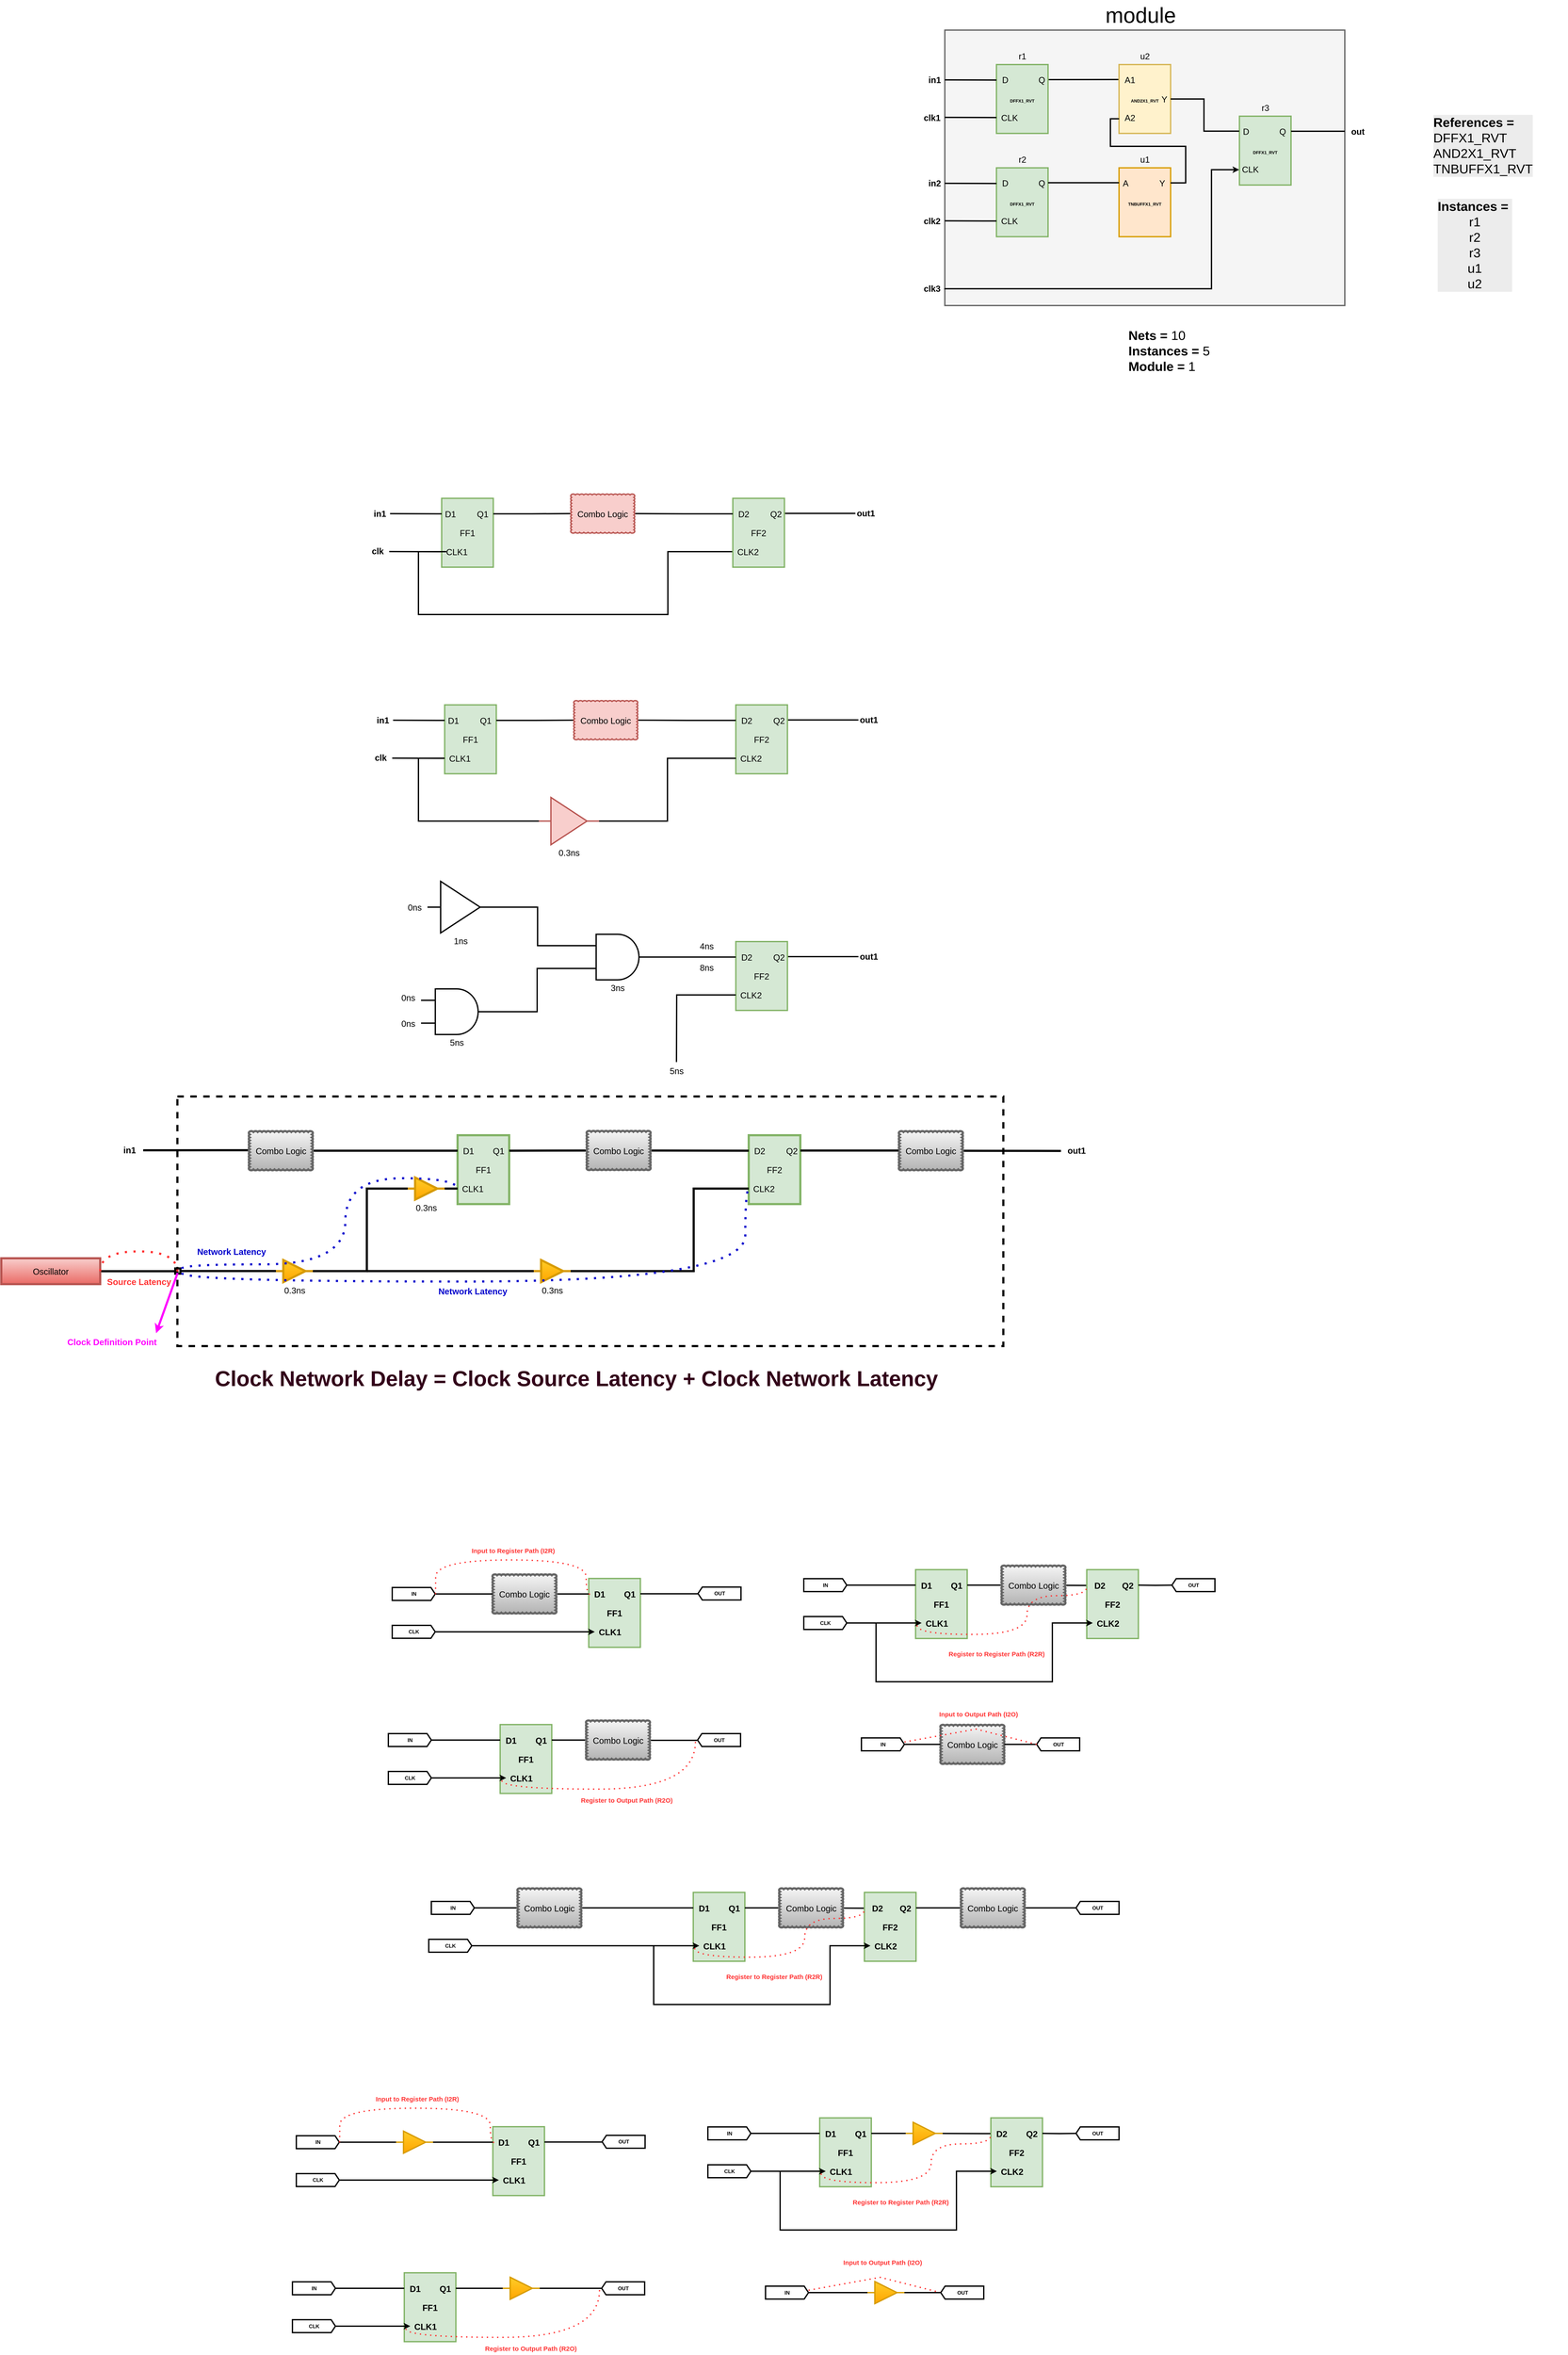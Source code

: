 <mxfile version="27.0.4">
  <diagram name="Page-1" id="DJe6TIGwghdVP-CnH3Ke">
    <mxGraphModel dx="5484" dy="1244" grid="1" gridSize="10" guides="1" tooltips="1" connect="1" arrows="1" fold="1" page="1" pageScale="1" pageWidth="850" pageHeight="1100" math="0" shadow="0">
      <root>
        <mxCell id="0" />
        <mxCell id="1" parent="0" />
        <mxCell id="BB0dW1mJOba3t8yH9grJ-174" value="" style="rounded=0;whiteSpace=wrap;html=1;dashed=1;strokeWidth=5;" parent="1" vertex="1">
          <mxGeometry x="-2320.5" y="2680" width="1920.5" height="580" as="geometry" />
        </mxCell>
        <mxCell id="BB0dW1mJOba3t8yH9grJ-25" value="" style="rounded=0;whiteSpace=wrap;html=1;strokeWidth=3;fillColor=#f5f5f5;strokeColor=#666666;fontColor=#333333;container=0;" parent="1" vertex="1">
          <mxGeometry x="-536" y="202" width="930" height="640" as="geometry" />
        </mxCell>
        <mxCell id="BB0dW1mJOba3t8yH9grJ-31" style="rounded=0;orthogonalLoop=1;jettySize=auto;html=1;entryX=-0.003;entryY=0.217;entryDx=0;entryDy=0;entryPerimeter=0;strokeWidth=3;endArrow=none;startFill=0;" parent="1" target="BB0dW1mJOba3t8yH9grJ-17" edge="1">
          <mxGeometry relative="1" as="geometry">
            <mxPoint x="-296" y="317" as="sourcePoint" />
            <mxPoint x="-131" y="272" as="targetPoint" />
          </mxGeometry>
        </mxCell>
        <mxCell id="BB0dW1mJOba3t8yH9grJ-1" value="&lt;font style=&quot;font-size: 10px;&quot;&gt;&lt;b&gt;DFFX1_RVT&lt;/b&gt;&lt;/font&gt;" style="rounded=0;whiteSpace=wrap;html=1;strokeWidth=3;fontSize=20;fillColor=#d5e8d4;strokeColor=#82b366;container=0;" parent="1" vertex="1">
          <mxGeometry x="-416" y="282" width="120" height="160" as="geometry" />
        </mxCell>
        <mxCell id="BB0dW1mJOba3t8yH9grJ-6" value="D" style="text;html=1;align=center;verticalAlign=middle;resizable=0;points=[];autosize=1;strokeColor=none;fillColor=none;strokeWidth=3;fontSize=20;container=0;" parent="1" vertex="1">
          <mxGeometry x="-416" y="297" width="40" height="40" as="geometry" />
        </mxCell>
        <mxCell id="BB0dW1mJOba3t8yH9grJ-7" value="CLK" style="text;html=1;align=center;verticalAlign=middle;resizable=0;points=[];autosize=1;strokeColor=none;fillColor=none;strokeWidth=3;fontSize=20;container=0;" parent="1" vertex="1">
          <mxGeometry x="-416" y="385" width="60" height="40" as="geometry" />
        </mxCell>
        <mxCell id="BB0dW1mJOba3t8yH9grJ-8" value="Q" style="text;html=1;align=center;verticalAlign=middle;resizable=0;points=[];autosize=1;strokeColor=none;fillColor=none;strokeWidth=3;fontSize=20;container=0;" parent="1" vertex="1">
          <mxGeometry x="-331" y="297" width="40" height="40" as="geometry" />
        </mxCell>
        <mxCell id="BB0dW1mJOba3t8yH9grJ-9" value="&lt;font style=&quot;font-size: 10px;&quot;&gt;&lt;b&gt;DFFX1_RVT&lt;/b&gt;&lt;/font&gt;" style="rounded=0;whiteSpace=wrap;html=1;strokeWidth=3;fontSize=20;fillColor=#d5e8d4;strokeColor=#82b366;container=0;" parent="1" vertex="1">
          <mxGeometry x="-416" y="522" width="120" height="160" as="geometry" />
        </mxCell>
        <mxCell id="BB0dW1mJOba3t8yH9grJ-10" value="D" style="text;html=1;align=center;verticalAlign=middle;resizable=0;points=[];autosize=1;strokeColor=none;fillColor=none;strokeWidth=3;fontSize=20;container=0;" parent="1" vertex="1">
          <mxGeometry x="-416" y="537" width="40" height="40" as="geometry" />
        </mxCell>
        <mxCell id="BB0dW1mJOba3t8yH9grJ-11" value="CLK" style="text;html=1;align=center;verticalAlign=middle;resizable=0;points=[];autosize=1;strokeColor=none;fillColor=none;strokeWidth=3;fontSize=20;container=0;" parent="1" vertex="1">
          <mxGeometry x="-416" y="625" width="60" height="40" as="geometry" />
        </mxCell>
        <mxCell id="BB0dW1mJOba3t8yH9grJ-12" value="Q" style="text;html=1;align=center;verticalAlign=middle;resizable=0;points=[];autosize=1;strokeColor=none;fillColor=none;strokeWidth=3;fontSize=20;container=0;" parent="1" vertex="1">
          <mxGeometry x="-331" y="537" width="40" height="40" as="geometry" />
        </mxCell>
        <mxCell id="BB0dW1mJOba3t8yH9grJ-13" value="&lt;font style=&quot;font-size: 10px;&quot;&gt;&lt;b&gt;DFFX1_RVT&lt;/b&gt;&lt;/font&gt;" style="rounded=0;whiteSpace=wrap;html=1;strokeWidth=3;fontSize=20;fillColor=#d5e8d4;strokeColor=#82b366;container=0;" parent="1" vertex="1">
          <mxGeometry x="149" y="402" width="120" height="160" as="geometry" />
        </mxCell>
        <mxCell id="BB0dW1mJOba3t8yH9grJ-14" value="D" style="text;html=1;align=center;verticalAlign=middle;resizable=0;points=[];autosize=1;strokeColor=none;fillColor=none;strokeWidth=3;fontSize=20;container=0;" parent="1" vertex="1">
          <mxGeometry x="144" y="417" width="40" height="40" as="geometry" />
        </mxCell>
        <mxCell id="BB0dW1mJOba3t8yH9grJ-15" value="CLK" style="text;html=1;align=center;verticalAlign=middle;resizable=0;points=[];autosize=1;strokeColor=none;fillColor=none;strokeWidth=3;fontSize=20;container=0;" parent="1" vertex="1">
          <mxGeometry x="144" y="505" width="60" height="40" as="geometry" />
        </mxCell>
        <mxCell id="BB0dW1mJOba3t8yH9grJ-37" style="edgeStyle=orthogonalEdgeStyle;rounded=0;orthogonalLoop=1;jettySize=auto;html=1;strokeWidth=3;endArrow=none;startFill=0;" parent="1" source="BB0dW1mJOba3t8yH9grJ-16" edge="1">
          <mxGeometry relative="1" as="geometry">
            <mxPoint x="394" y="437" as="targetPoint" />
          </mxGeometry>
        </mxCell>
        <mxCell id="BB0dW1mJOba3t8yH9grJ-16" value="Q" style="text;html=1;align=center;verticalAlign=middle;resizable=0;points=[];autosize=1;strokeColor=none;fillColor=none;strokeWidth=3;fontSize=20;container=0;" parent="1" vertex="1">
          <mxGeometry x="229" y="417" width="40" height="40" as="geometry" />
        </mxCell>
        <mxCell id="BB0dW1mJOba3t8yH9grJ-17" value="&lt;font style=&quot;font-size: 10px;&quot;&gt;&lt;b&gt;AND2X1_RVT&lt;/b&gt;&lt;/font&gt;" style="rounded=0;whiteSpace=wrap;html=1;strokeWidth=3;fontSize=20;fillColor=#fff2cc;strokeColor=#d6b656;container=0;" parent="1" vertex="1">
          <mxGeometry x="-131" y="282" width="120" height="160" as="geometry" />
        </mxCell>
        <mxCell id="BB0dW1mJOba3t8yH9grJ-18" value="A1" style="text;html=1;align=center;verticalAlign=middle;resizable=0;points=[];autosize=1;strokeColor=none;fillColor=none;strokeWidth=3;fontSize=20;container=0;" parent="1" vertex="1">
          <mxGeometry x="-131" y="297" width="50" height="40" as="geometry" />
        </mxCell>
        <mxCell id="BB0dW1mJOba3t8yH9grJ-19" value="A2" style="text;html=1;align=center;verticalAlign=middle;resizable=0;points=[];autosize=1;strokeColor=none;fillColor=none;strokeWidth=3;fontSize=20;container=0;" parent="1" vertex="1">
          <mxGeometry x="-131" y="385" width="50" height="40" as="geometry" />
        </mxCell>
        <mxCell id="BB0dW1mJOba3t8yH9grJ-20" value="Y" style="text;html=1;align=center;verticalAlign=middle;resizable=0;points=[];autosize=1;strokeColor=none;fillColor=none;strokeWidth=3;fontSize=20;container=0;" parent="1" vertex="1">
          <mxGeometry x="-46" y="342" width="40" height="40" as="geometry" />
        </mxCell>
        <mxCell id="BB0dW1mJOba3t8yH9grJ-21" value="&lt;span style=&quot;font-size: 10px;&quot;&gt;&lt;b&gt;TNBUFFX1_RVT&lt;/b&gt;&lt;/span&gt;" style="rounded=0;whiteSpace=wrap;html=1;strokeWidth=3;fontSize=20;fillColor=#ffe6cc;strokeColor=#d79b00;container=0;" parent="1" vertex="1">
          <mxGeometry x="-131" y="522" width="120" height="160" as="geometry" />
        </mxCell>
        <mxCell id="BB0dW1mJOba3t8yH9grJ-22" value="A" style="text;html=1;align=center;verticalAlign=middle;resizable=0;points=[];autosize=1;strokeColor=none;fillColor=none;strokeWidth=3;fontSize=20;container=0;" parent="1" vertex="1">
          <mxGeometry x="-136" y="537" width="40" height="40" as="geometry" />
        </mxCell>
        <mxCell id="BB0dW1mJOba3t8yH9grJ-24" value="Y" style="text;html=1;align=center;verticalAlign=middle;resizable=0;points=[];autosize=1;strokeColor=none;fillColor=none;strokeWidth=3;fontSize=20;container=0;" parent="1" vertex="1">
          <mxGeometry x="-51" y="537" width="40" height="40" as="geometry" />
        </mxCell>
        <mxCell id="BB0dW1mJOba3t8yH9grJ-26" value="" style="endArrow=none;html=1;rounded=0;exitX=0;exitY=0.266;exitDx=0;exitDy=0;exitPerimeter=0;strokeWidth=3;" parent="1" edge="1">
          <mxGeometry width="50" height="50" relative="1" as="geometry">
            <mxPoint x="-536" y="317.6" as="sourcePoint" />
            <mxPoint x="-416" y="318" as="targetPoint" />
          </mxGeometry>
        </mxCell>
        <mxCell id="BB0dW1mJOba3t8yH9grJ-27" value="" style="endArrow=none;html=1;rounded=0;exitX=0;exitY=0.266;exitDx=0;exitDy=0;exitPerimeter=0;strokeWidth=3;" parent="1" edge="1">
          <mxGeometry width="50" height="50" relative="1" as="geometry">
            <mxPoint x="-536" y="404.76" as="sourcePoint" />
            <mxPoint x="-416" y="405.16" as="targetPoint" />
          </mxGeometry>
        </mxCell>
        <mxCell id="BB0dW1mJOba3t8yH9grJ-28" value="" style="endArrow=none;html=1;rounded=0;exitX=0;exitY=0.266;exitDx=0;exitDy=0;exitPerimeter=0;strokeWidth=3;" parent="1" edge="1">
          <mxGeometry width="50" height="50" relative="1" as="geometry">
            <mxPoint x="-536" y="558" as="sourcePoint" />
            <mxPoint x="-416" y="558.4" as="targetPoint" />
          </mxGeometry>
        </mxCell>
        <mxCell id="BB0dW1mJOba3t8yH9grJ-29" value="" style="endArrow=none;html=1;rounded=0;exitX=0;exitY=0.266;exitDx=0;exitDy=0;exitPerimeter=0;strokeWidth=3;" parent="1" edge="1">
          <mxGeometry width="50" height="50" relative="1" as="geometry">
            <mxPoint x="-536" y="645.16" as="sourcePoint" />
            <mxPoint x="-416" y="645.56" as="targetPoint" />
          </mxGeometry>
        </mxCell>
        <mxCell id="BB0dW1mJOba3t8yH9grJ-32" style="rounded=0;orthogonalLoop=1;jettySize=auto;html=1;entryX=-0.003;entryY=0.217;entryDx=0;entryDy=0;entryPerimeter=0;strokeWidth=3;endArrow=none;startFill=0;" parent="1" edge="1">
          <mxGeometry relative="1" as="geometry">
            <mxPoint x="-296" y="556.58" as="sourcePoint" />
            <mxPoint x="-131" y="556.58" as="targetPoint" />
          </mxGeometry>
        </mxCell>
        <mxCell id="BB0dW1mJOba3t8yH9grJ-33" style="edgeStyle=orthogonalEdgeStyle;rounded=0;orthogonalLoop=1;jettySize=auto;html=1;entryX=0.11;entryY=0.495;entryDx=0;entryDy=0;entryPerimeter=0;strokeWidth=3;endArrow=none;startFill=0;" parent="1" source="BB0dW1mJOba3t8yH9grJ-17" target="BB0dW1mJOba3t8yH9grJ-14" edge="1">
          <mxGeometry relative="1" as="geometry" />
        </mxCell>
        <mxCell id="BB0dW1mJOba3t8yH9grJ-34" style="edgeStyle=orthogonalEdgeStyle;rounded=0;orthogonalLoop=1;jettySize=auto;html=1;entryX=0.004;entryY=0.575;entryDx=0;entryDy=0;entryPerimeter=0;strokeWidth=3;endArrow=none;startFill=0;" parent="1" source="BB0dW1mJOba3t8yH9grJ-24" target="BB0dW1mJOba3t8yH9grJ-19" edge="1">
          <mxGeometry relative="1" as="geometry">
            <Array as="points">
              <mxPoint x="24" y="557" />
              <mxPoint x="24" y="472" />
              <mxPoint x="-151" y="472" />
              <mxPoint x="-151" y="408" />
            </Array>
          </mxGeometry>
        </mxCell>
        <mxCell id="BB0dW1mJOba3t8yH9grJ-36" value="" style="endArrow=classic;html=1;rounded=0;entryX=0.073;entryY=0.535;entryDx=0;entryDy=0;entryPerimeter=0;edgeStyle=orthogonalEdgeStyle;strokeWidth=3;endFill=1;" parent="1" target="BB0dW1mJOba3t8yH9grJ-15" edge="1">
          <mxGeometry width="50" height="50" relative="1" as="geometry">
            <mxPoint x="-536" y="802" as="sourcePoint" />
            <mxPoint x="-486" y="752" as="targetPoint" />
            <Array as="points">
              <mxPoint x="-536" y="803" />
              <mxPoint x="84" y="803" />
              <mxPoint x="84" y="526" />
            </Array>
          </mxGeometry>
        </mxCell>
        <mxCell id="BB0dW1mJOba3t8yH9grJ-38" value="in1" style="text;html=1;align=center;verticalAlign=middle;resizable=0;points=[];autosize=1;strokeColor=none;fillColor=none;strokeWidth=3;fontSize=20;fontStyle=1;container=0;" parent="1" vertex="1">
          <mxGeometry x="-583" y="299" width="45" height="36" as="geometry" />
        </mxCell>
        <mxCell id="BB0dW1mJOba3t8yH9grJ-39" value="clk1" style="text;html=1;align=center;verticalAlign=middle;resizable=0;points=[];autosize=1;strokeColor=none;fillColor=none;strokeWidth=3;fontSize=20;fontStyle=1;container=0;" parent="1" vertex="1">
          <mxGeometry x="-593" y="387" width="54" height="36" as="geometry" />
        </mxCell>
        <mxCell id="BB0dW1mJOba3t8yH9grJ-40" value="in2" style="text;html=1;align=center;verticalAlign=middle;resizable=0;points=[];autosize=1;strokeColor=none;fillColor=none;strokeWidth=3;fontSize=20;fontStyle=1;container=0;" parent="1" vertex="1">
          <mxGeometry x="-583" y="539" width="45" height="36" as="geometry" />
        </mxCell>
        <mxCell id="BB0dW1mJOba3t8yH9grJ-41" value="clk2" style="text;html=1;align=center;verticalAlign=middle;resizable=0;points=[];autosize=1;strokeColor=none;fillColor=none;strokeWidth=3;fontSize=20;fontStyle=1;container=0;" parent="1" vertex="1">
          <mxGeometry x="-593" y="627" width="54" height="36" as="geometry" />
        </mxCell>
        <mxCell id="BB0dW1mJOba3t8yH9grJ-42" value="clk3" style="text;html=1;align=center;verticalAlign=middle;resizable=0;points=[];autosize=1;strokeColor=none;fillColor=none;strokeWidth=3;fontSize=20;fontStyle=1;container=0;" parent="1" vertex="1">
          <mxGeometry x="-593" y="784" width="54" height="36" as="geometry" />
        </mxCell>
        <mxCell id="BB0dW1mJOba3t8yH9grJ-43" value="r1" style="text;html=1;align=center;verticalAlign=middle;resizable=0;points=[];autosize=1;strokeColor=none;fillColor=none;strokeWidth=3;fontSize=20;container=0;" parent="1" vertex="1">
          <mxGeometry x="-376" y="242" width="40" height="40" as="geometry" />
        </mxCell>
        <mxCell id="BB0dW1mJOba3t8yH9grJ-44" value="r2" style="text;html=1;align=center;verticalAlign=middle;resizable=0;points=[];autosize=1;strokeColor=none;fillColor=none;strokeWidth=3;fontSize=20;container=0;" parent="1" vertex="1">
          <mxGeometry x="-376" y="482" width="40" height="40" as="geometry" />
        </mxCell>
        <mxCell id="BB0dW1mJOba3t8yH9grJ-45" value="u2" style="text;html=1;align=center;verticalAlign=middle;resizable=0;points=[];autosize=1;strokeColor=none;fillColor=none;strokeWidth=3;fontSize=20;container=0;" parent="1" vertex="1">
          <mxGeometry x="-96" y="242" width="50" height="40" as="geometry" />
        </mxCell>
        <mxCell id="BB0dW1mJOba3t8yH9grJ-46" value="u1" style="text;html=1;align=center;verticalAlign=middle;resizable=0;points=[];autosize=1;strokeColor=none;fillColor=none;strokeWidth=3;fontSize=20;container=0;" parent="1" vertex="1">
          <mxGeometry x="-96" y="482" width="50" height="40" as="geometry" />
        </mxCell>
        <mxCell id="BB0dW1mJOba3t8yH9grJ-47" value="r3" style="text;html=1;align=center;verticalAlign=middle;resizable=0;points=[];autosize=1;strokeColor=none;fillColor=none;strokeWidth=3;fontSize=20;container=0;" parent="1" vertex="1">
          <mxGeometry x="189" y="362" width="40" height="40" as="geometry" />
        </mxCell>
        <mxCell id="BB0dW1mJOba3t8yH9grJ-49" value="&lt;font style=&quot;font-size: 30px;&quot;&gt;&lt;b&gt;Nets =&lt;/b&gt; 10&lt;/font&gt;&lt;div&gt;&lt;font style=&quot;font-size: 30px;&quot;&gt;&lt;b&gt;Instances =&lt;/b&gt; 5&lt;/font&gt;&lt;/div&gt;&lt;div&gt;&lt;font style=&quot;font-size: 30px;&quot;&gt;&lt;b&gt;Module =&lt;/b&gt; 1&lt;/font&gt;&lt;/div&gt;&lt;div&gt;&lt;br&gt;&lt;/div&gt;" style="text;html=1;align=left;verticalAlign=middle;resizable=0;points=[];autosize=1;strokeColor=none;fillColor=none;strokeWidth=3;fontSize=20;container=0;" parent="1" vertex="1">
          <mxGeometry x="-111" y="887" width="207" height="144" as="geometry" />
        </mxCell>
        <mxCell id="BB0dW1mJOba3t8yH9grJ-50" value="module" style="text;html=1;align=center;verticalAlign=middle;resizable=0;points=[];autosize=1;strokeColor=none;fillColor=none;strokeWidth=3;fontSize=50;container=0;" parent="1" vertex="1">
          <mxGeometry x="-176" y="132" width="190" height="70" as="geometry" />
        </mxCell>
        <mxCell id="BB0dW1mJOba3t8yH9grJ-51" value="out" style="text;html=1;align=center;verticalAlign=middle;resizable=0;points=[];autosize=1;strokeColor=none;fillColor=none;strokeWidth=3;fontSize=20;fontStyle=1;container=0;" parent="1" vertex="1">
          <mxGeometry x="401" y="419" width="46" height="36" as="geometry" />
        </mxCell>
        <mxCell id="BB0dW1mJOba3t8yH9grJ-54" value="&lt;div style=&quot;forced-color-adjust: none; color: rgb(0, 0, 0); font-family: Helvetica; font-size: 20px; font-style: normal; font-variant-ligatures: normal; font-variant-caps: normal; letter-spacing: normal; orphans: 2; text-align: left; text-indent: 0px; text-transform: none; widows: 2; word-spacing: 0px; -webkit-text-stroke-width: 0px; white-space: nowrap; background-color: rgb(236, 236, 236); text-decoration-thickness: initial; text-decoration-style: initial; text-decoration-color: initial;&quot;&gt;&lt;font style=&quot;forced-color-adjust: none; font-size: 30px;&quot;&gt;&lt;b&gt;References =&amp;nbsp;&lt;/b&gt;&lt;/font&gt;&lt;/div&gt;&lt;div style=&quot;forced-color-adjust: none; color: rgb(0, 0, 0); font-family: Helvetica; font-size: 20px; font-style: normal; font-variant-ligatures: normal; font-variant-caps: normal; font-weight: 400; letter-spacing: normal; orphans: 2; text-align: left; text-indent: 0px; text-transform: none; widows: 2; word-spacing: 0px; -webkit-text-stroke-width: 0px; white-space: nowrap; background-color: rgb(236, 236, 236); text-decoration-thickness: initial; text-decoration-style: initial; text-decoration-color: initial;&quot;&gt;&lt;span style=&quot;background-color: light-dark(rgb(236, 236, 236), rgb(34, 34, 34)); color: light-dark(rgb(0, 0, 0), rgb(237, 237, 237)); font-size: 30px; text-align: center; text-wrap-mode: wrap;&quot;&gt;DFFX1_RVT&lt;/span&gt;&lt;br&gt;&lt;span style=&quot;background-color: light-dark(rgb(236, 236, 236), rgb(34, 34, 34)); color: light-dark(rgb(0, 0, 0), rgb(237, 237, 237)); font-size: 30px; text-align: center; text-wrap-mode: wrap;&quot;&gt;AND2X1_RVT&lt;/span&gt;&lt;br&gt;&lt;span style=&quot;background-color: light-dark(rgb(236, 236, 236), rgb(34, 34, 34)); color: light-dark(rgb(0, 0, 0), rgb(237, 237, 237)); font-size: 30px; text-align: center; text-wrap-mode: wrap;&quot;&gt;TNBUFFX1_RVT&lt;/span&gt;&lt;/div&gt;" style="text;whiteSpace=wrap;html=1;" parent="1" vertex="1">
          <mxGeometry x="597.999" y="392.0" width="304" height="206" as="geometry" />
        </mxCell>
        <mxCell id="BB0dW1mJOba3t8yH9grJ-55" value="&lt;div style=&quot;forced-color-adjust: none; color: rgb(0, 0, 0); font-family: Helvetica; font-size: 20px; font-style: normal; font-variant-ligatures: normal; font-variant-caps: normal; letter-spacing: normal; orphans: 2; text-align: left; text-indent: 0px; text-transform: none; widows: 2; word-spacing: 0px; -webkit-text-stroke-width: 0px; white-space: nowrap; background-color: rgb(236, 236, 236); text-decoration-thickness: initial; text-decoration-style: initial; text-decoration-color: initial;&quot;&gt;&lt;font style=&quot;forced-color-adjust: none; font-size: 30px;&quot;&gt;&lt;b&gt;Instances =&amp;nbsp;&lt;/b&gt;&lt;/font&gt;&lt;/div&gt;&lt;div style=&quot;text-align: center; forced-color-adjust: none; color: rgb(0, 0, 0); font-family: Helvetica; font-style: normal; font-variant-ligatures: normal; font-variant-caps: normal; font-weight: 400; letter-spacing: normal; orphans: 2; text-indent: 0px; text-transform: none; widows: 2; word-spacing: 0px; -webkit-text-stroke-width: 0px; white-space-collapse: collapse; background-color: rgb(236, 236, 236); text-decoration-thickness: initial; text-decoration-style: initial; text-decoration-color: initial;&quot;&gt;&lt;span style=&quot;font-size: 30px;&quot;&gt;r1&lt;/span&gt;&lt;/div&gt;&lt;div style=&quot;text-align: center; forced-color-adjust: none; color: rgb(0, 0, 0); font-family: Helvetica; font-style: normal; font-variant-ligatures: normal; font-variant-caps: normal; font-weight: 400; letter-spacing: normal; orphans: 2; text-indent: 0px; text-transform: none; widows: 2; word-spacing: 0px; -webkit-text-stroke-width: 0px; white-space-collapse: collapse; background-color: rgb(236, 236, 236); text-decoration-thickness: initial; text-decoration-style: initial; text-decoration-color: initial;&quot;&gt;&lt;span style=&quot;font-size: 30px;&quot;&gt;r2&lt;/span&gt;&lt;/div&gt;&lt;div style=&quot;text-align: center; forced-color-adjust: none; color: rgb(0, 0, 0); font-family: Helvetica; font-style: normal; font-variant-ligatures: normal; font-variant-caps: normal; font-weight: 400; letter-spacing: normal; orphans: 2; text-indent: 0px; text-transform: none; widows: 2; word-spacing: 0px; -webkit-text-stroke-width: 0px; white-space-collapse: collapse; background-color: rgb(236, 236, 236); text-decoration-thickness: initial; text-decoration-style: initial; text-decoration-color: initial;&quot;&gt;&lt;span style=&quot;font-size: 30px;&quot;&gt;r3&lt;/span&gt;&lt;/div&gt;&lt;div style=&quot;text-align: center; forced-color-adjust: none; color: rgb(0, 0, 0); font-family: Helvetica; font-style: normal; font-variant-ligatures: normal; font-variant-caps: normal; font-weight: 400; letter-spacing: normal; orphans: 2; text-indent: 0px; text-transform: none; widows: 2; word-spacing: 0px; -webkit-text-stroke-width: 0px; white-space-collapse: collapse; background-color: rgb(236, 236, 236); text-decoration-thickness: initial; text-decoration-style: initial; text-decoration-color: initial;&quot;&gt;&lt;span style=&quot;font-size: 30px;&quot;&gt;u1&lt;/span&gt;&lt;/div&gt;&lt;div style=&quot;text-align: center; forced-color-adjust: none; color: rgb(0, 0, 0); font-family: Helvetica; font-style: normal; font-variant-ligatures: normal; font-variant-caps: normal; font-weight: 400; letter-spacing: normal; orphans: 2; text-indent: 0px; text-transform: none; widows: 2; word-spacing: 0px; -webkit-text-stroke-width: 0px; white-space-collapse: collapse; background-color: rgb(236, 236, 236); text-decoration-thickness: initial; text-decoration-style: initial; text-decoration-color: initial;&quot;&gt;&lt;span style=&quot;font-size: 30px;&quot;&gt;u2&lt;/span&gt;&lt;/div&gt;" style="text;whiteSpace=wrap;html=1;" parent="1" vertex="1">
          <mxGeometry x="607.999" y="587.0" width="304" height="206" as="geometry" />
        </mxCell>
        <mxCell id="BB0dW1mJOba3t8yH9grJ-57" value="FF1" style="rounded=0;whiteSpace=wrap;html=1;strokeWidth=3;fontSize=20;fillColor=#d5e8d4;strokeColor=#82b366;container=0;" parent="1" vertex="1">
          <mxGeometry x="-1699" y="1770" width="120" height="160" as="geometry" />
        </mxCell>
        <mxCell id="BB0dW1mJOba3t8yH9grJ-58" value="" style="endArrow=none;html=1;rounded=0;exitX=0;exitY=0.266;exitDx=0;exitDy=0;exitPerimeter=0;strokeWidth=3;" parent="1" edge="1">
          <mxGeometry width="50" height="50" relative="1" as="geometry">
            <mxPoint x="-1819" y="1805.6" as="sourcePoint" />
            <mxPoint x="-1699" y="1806" as="targetPoint" />
          </mxGeometry>
        </mxCell>
        <mxCell id="BB0dW1mJOba3t8yH9grJ-60" value="in1" style="text;html=1;align=center;verticalAlign=middle;resizable=0;points=[];autosize=1;strokeColor=none;fillColor=none;strokeWidth=3;fontSize=20;fontStyle=1;container=0;" parent="1" vertex="1">
          <mxGeometry x="-1866" y="1787" width="45" height="36" as="geometry" />
        </mxCell>
        <mxCell id="BB0dW1mJOba3t8yH9grJ-61" value="clk" style="text;html=1;align=center;verticalAlign=middle;resizable=0;points=[];autosize=1;strokeColor=none;fillColor=none;strokeWidth=4;fontSize=20;fontStyle=1;container=0;" parent="1" vertex="1">
          <mxGeometry x="-1873" y="1872" width="50" height="40" as="geometry" />
        </mxCell>
        <mxCell id="BB0dW1mJOba3t8yH9grJ-62" value="D1" style="text;html=1;align=center;verticalAlign=middle;resizable=0;points=[];autosize=1;strokeColor=none;fillColor=none;strokeWidth=3;fontSize=20;container=0;" parent="1" vertex="1">
          <mxGeometry x="-1704" y="1786" width="50" height="40" as="geometry" />
        </mxCell>
        <mxCell id="BB0dW1mJOba3t8yH9grJ-86" style="edgeStyle=orthogonalEdgeStyle;rounded=0;orthogonalLoop=1;jettySize=auto;html=1;entryX=0;entryY=0.5;entryDx=0;entryDy=0;strokeWidth=3;endArrow=none;startFill=0;" parent="1" source="BB0dW1mJOba3t8yH9grJ-63" target="BB0dW1mJOba3t8yH9grJ-84" edge="1">
          <mxGeometry relative="1" as="geometry">
            <Array as="points">
              <mxPoint x="-1760" y="1894" />
              <mxPoint x="-1760" y="2040" />
            </Array>
          </mxGeometry>
        </mxCell>
        <mxCell id="BB0dW1mJOba3t8yH9grJ-63" value="CLK1" style="text;html=1;align=center;verticalAlign=middle;resizable=0;points=[];autosize=1;strokeColor=none;fillColor=none;strokeWidth=3;fontSize=20;container=0;" parent="1" vertex="1">
          <mxGeometry x="-1699" y="1874" width="70" height="40" as="geometry" />
        </mxCell>
        <mxCell id="BB0dW1mJOba3t8yH9grJ-79" value="" style="edgeStyle=orthogonalEdgeStyle;rounded=0;orthogonalLoop=1;jettySize=auto;html=1;strokeWidth=3;endArrow=none;startFill=0;" parent="1" source="BB0dW1mJOba3t8yH9grJ-64" target="BB0dW1mJOba3t8yH9grJ-78" edge="1">
          <mxGeometry relative="1" as="geometry" />
        </mxCell>
        <mxCell id="BB0dW1mJOba3t8yH9grJ-64" value="Q1" style="text;html=1;align=center;verticalAlign=middle;resizable=0;points=[];autosize=1;strokeColor=none;fillColor=none;strokeWidth=3;fontSize=20;container=0;" parent="1" vertex="1">
          <mxGeometry x="-1629" y="1786" width="50" height="40" as="geometry" />
        </mxCell>
        <mxCell id="BB0dW1mJOba3t8yH9grJ-65" style="rounded=0;orthogonalLoop=1;jettySize=auto;html=1;entryX=-0.003;entryY=0.217;entryDx=0;entryDy=0;entryPerimeter=0;strokeWidth=3;endArrow=none;startFill=0;" parent="1" edge="1">
          <mxGeometry relative="1" as="geometry">
            <mxPoint x="-902" y="1805" as="sourcePoint" />
            <mxPoint x="-737" y="1805" as="targetPoint" />
          </mxGeometry>
        </mxCell>
        <mxCell id="BB0dW1mJOba3t8yH9grJ-66" value="FF2" style="rounded=0;whiteSpace=wrap;html=1;strokeWidth=3;fontSize=20;fillColor=#d5e8d4;strokeColor=#82b366;container=0;" parent="1" vertex="1">
          <mxGeometry x="-1022" y="1770" width="120" height="160" as="geometry" />
        </mxCell>
        <mxCell id="BB0dW1mJOba3t8yH9grJ-83" value="" style="edgeStyle=orthogonalEdgeStyle;rounded=0;orthogonalLoop=1;jettySize=auto;html=1;endArrow=none;startFill=0;strokeWidth=3;" parent="1" source="BB0dW1mJOba3t8yH9grJ-71" target="BB0dW1mJOba3t8yH9grJ-78" edge="1">
          <mxGeometry relative="1" as="geometry" />
        </mxCell>
        <mxCell id="BB0dW1mJOba3t8yH9grJ-71" value="D2" style="text;html=1;align=center;verticalAlign=middle;resizable=0;points=[];autosize=1;strokeColor=none;fillColor=none;strokeWidth=3;fontSize=20;container=0;" parent="1" vertex="1">
          <mxGeometry x="-1022" y="1786" width="50" height="40" as="geometry" />
        </mxCell>
        <mxCell id="BB0dW1mJOba3t8yH9grJ-72" value="CLK2" style="text;html=1;align=center;verticalAlign=middle;resizable=0;points=[];autosize=1;strokeColor=none;fillColor=none;strokeWidth=3;fontSize=20;container=0;" parent="1" vertex="1">
          <mxGeometry x="-1022" y="1874" width="70" height="40" as="geometry" />
        </mxCell>
        <mxCell id="BB0dW1mJOba3t8yH9grJ-73" value="Q2" style="text;html=1;align=center;verticalAlign=middle;resizable=0;points=[];autosize=1;strokeColor=none;fillColor=none;strokeWidth=3;fontSize=20;container=0;" parent="1" vertex="1">
          <mxGeometry x="-947" y="1786" width="50" height="40" as="geometry" />
        </mxCell>
        <mxCell id="BB0dW1mJOba3t8yH9grJ-78" value="Combo Logic" style="whiteSpace=wrap;html=1;shape=mxgraph.basic.cloud_rect;strokeWidth=3;fontSize=20;fillColor=#f8cecc;strokeColor=#b85450;" parent="1" vertex="1">
          <mxGeometry x="-1399" y="1760" width="149" height="91" as="geometry" />
        </mxCell>
        <mxCell id="BB0dW1mJOba3t8yH9grJ-84" value="0.3ns" style="verticalLabelPosition=bottom;shadow=0;dashed=0;align=center;html=1;verticalAlign=top;shape=mxgraph.electrical.logic_gates.buffer2;strokeWidth=3;fontSize=20;fillColor=#f8cecc;strokeColor=#b85450;" parent="1" vertex="1">
          <mxGeometry x="-1480" y="1985" width="140" height="110" as="geometry" />
        </mxCell>
        <mxCell id="BB0dW1mJOba3t8yH9grJ-88" value="" style="endArrow=none;html=1;rounded=0;exitX=0;exitY=0.266;exitDx=0;exitDy=0;exitPerimeter=0;strokeWidth=3;" parent="1" edge="1">
          <mxGeometry width="50" height="50" relative="1" as="geometry">
            <mxPoint x="-1821" y="1893.77" as="sourcePoint" />
            <mxPoint x="-1701" y="1894.17" as="targetPoint" />
          </mxGeometry>
        </mxCell>
        <mxCell id="BB0dW1mJOba3t8yH9grJ-90" style="edgeStyle=orthogonalEdgeStyle;rounded=0;orthogonalLoop=1;jettySize=auto;html=1;exitX=1;exitY=0.5;exitDx=0;exitDy=0;entryX=0.004;entryY=0.502;entryDx=0;entryDy=0;entryPerimeter=0;strokeWidth=3;endArrow=none;startFill=0;" parent="1" source="BB0dW1mJOba3t8yH9grJ-84" target="BB0dW1mJOba3t8yH9grJ-72" edge="1">
          <mxGeometry relative="1" as="geometry" />
        </mxCell>
        <mxCell id="BB0dW1mJOba3t8yH9grJ-91" value="out1" style="text;html=1;align=center;verticalAlign=middle;resizable=0;points=[];autosize=1;strokeColor=none;fillColor=none;strokeWidth=3;fontSize=20;fontStyle=1;container=0;" parent="1" vertex="1">
          <mxGeometry x="-743" y="1784" width="60" height="40" as="geometry" />
        </mxCell>
        <mxCell id="BB0dW1mJOba3t8yH9grJ-92" value="FF1" style="rounded=0;whiteSpace=wrap;html=1;strokeWidth=3;fontSize=20;fillColor=#d5e8d4;strokeColor=#82b366;container=0;" parent="1" vertex="1">
          <mxGeometry x="-1706" y="1290" width="120" height="160" as="geometry" />
        </mxCell>
        <mxCell id="BB0dW1mJOba3t8yH9grJ-93" value="" style="endArrow=none;html=1;rounded=0;exitX=0;exitY=0.266;exitDx=0;exitDy=0;exitPerimeter=0;strokeWidth=3;" parent="1" edge="1">
          <mxGeometry width="50" height="50" relative="1" as="geometry">
            <mxPoint x="-1826" y="1325.6" as="sourcePoint" />
            <mxPoint x="-1706" y="1326" as="targetPoint" />
          </mxGeometry>
        </mxCell>
        <mxCell id="BB0dW1mJOba3t8yH9grJ-94" value="in1" style="text;html=1;align=center;verticalAlign=middle;resizable=0;points=[];autosize=1;strokeColor=none;fillColor=none;strokeWidth=3;fontSize=20;fontStyle=1;container=0;" parent="1" vertex="1">
          <mxGeometry x="-1873" y="1307" width="45" height="36" as="geometry" />
        </mxCell>
        <mxCell id="BB0dW1mJOba3t8yH9grJ-95" value="clk" style="text;html=1;align=center;verticalAlign=middle;resizable=0;points=[];autosize=1;strokeColor=none;fillColor=none;strokeWidth=4;fontSize=20;fontStyle=1;container=0;" parent="1" vertex="1">
          <mxGeometry x="-1880" y="1392" width="50" height="40" as="geometry" />
        </mxCell>
        <mxCell id="BB0dW1mJOba3t8yH9grJ-96" value="D1" style="text;html=1;align=center;verticalAlign=middle;resizable=0;points=[];autosize=1;strokeColor=none;fillColor=none;strokeWidth=3;fontSize=20;container=0;" parent="1" vertex="1">
          <mxGeometry x="-1711" y="1306" width="50" height="40" as="geometry" />
        </mxCell>
        <mxCell id="BB0dW1mJOba3t8yH9grJ-97" style="edgeStyle=orthogonalEdgeStyle;rounded=0;orthogonalLoop=1;jettySize=auto;html=1;strokeWidth=3;endArrow=none;startFill=0;" parent="1" edge="1">
          <mxGeometry relative="1" as="geometry">
            <Array as="points">
              <mxPoint x="-1760" y="1414" />
              <mxPoint x="-1760" y="1560" />
              <mxPoint x="-1180" y="1560" />
              <mxPoint x="-1180" y="1414" />
            </Array>
            <mxPoint x="-1695" y="1414" as="sourcePoint" />
            <mxPoint x="-1029" y="1414" as="targetPoint" />
          </mxGeometry>
        </mxCell>
        <mxCell id="BB0dW1mJOba3t8yH9grJ-98" value="CLK1" style="text;html=1;align=center;verticalAlign=middle;resizable=0;points=[];autosize=1;strokeColor=none;fillColor=none;strokeWidth=3;fontSize=20;container=0;" parent="1" vertex="1">
          <mxGeometry x="-1706" y="1394" width="70" height="40" as="geometry" />
        </mxCell>
        <mxCell id="BB0dW1mJOba3t8yH9grJ-99" value="" style="edgeStyle=orthogonalEdgeStyle;rounded=0;orthogonalLoop=1;jettySize=auto;html=1;strokeWidth=3;endArrow=none;startFill=0;" parent="1" source="BB0dW1mJOba3t8yH9grJ-100" target="BB0dW1mJOba3t8yH9grJ-107" edge="1">
          <mxGeometry relative="1" as="geometry" />
        </mxCell>
        <mxCell id="BB0dW1mJOba3t8yH9grJ-100" value="Q1" style="text;html=1;align=center;verticalAlign=middle;resizable=0;points=[];autosize=1;strokeColor=none;fillColor=none;strokeWidth=3;fontSize=20;container=0;" parent="1" vertex="1">
          <mxGeometry x="-1636" y="1306" width="50" height="40" as="geometry" />
        </mxCell>
        <mxCell id="BB0dW1mJOba3t8yH9grJ-101" style="rounded=0;orthogonalLoop=1;jettySize=auto;html=1;entryX=-0.003;entryY=0.217;entryDx=0;entryDy=0;entryPerimeter=0;strokeWidth=3;endArrow=none;startFill=0;" parent="1" edge="1">
          <mxGeometry relative="1" as="geometry">
            <mxPoint x="-909" y="1325" as="sourcePoint" />
            <mxPoint x="-744" y="1325" as="targetPoint" />
          </mxGeometry>
        </mxCell>
        <mxCell id="BB0dW1mJOba3t8yH9grJ-102" value="FF2" style="rounded=0;whiteSpace=wrap;html=1;strokeWidth=3;fontSize=20;fillColor=#d5e8d4;strokeColor=#82b366;container=0;" parent="1" vertex="1">
          <mxGeometry x="-1029" y="1290" width="120" height="160" as="geometry" />
        </mxCell>
        <mxCell id="BB0dW1mJOba3t8yH9grJ-103" value="" style="edgeStyle=orthogonalEdgeStyle;rounded=0;orthogonalLoop=1;jettySize=auto;html=1;endArrow=none;startFill=0;strokeWidth=3;" parent="1" source="BB0dW1mJOba3t8yH9grJ-104" target="BB0dW1mJOba3t8yH9grJ-107" edge="1">
          <mxGeometry relative="1" as="geometry" />
        </mxCell>
        <mxCell id="BB0dW1mJOba3t8yH9grJ-104" value="D2" style="text;html=1;align=center;verticalAlign=middle;resizable=0;points=[];autosize=1;strokeColor=none;fillColor=none;strokeWidth=3;fontSize=20;container=0;" parent="1" vertex="1">
          <mxGeometry x="-1029" y="1306" width="50" height="40" as="geometry" />
        </mxCell>
        <mxCell id="BB0dW1mJOba3t8yH9grJ-105" value="CLK2" style="text;html=1;align=center;verticalAlign=middle;resizable=0;points=[];autosize=1;strokeColor=none;fillColor=none;strokeWidth=3;fontSize=20;container=0;" parent="1" vertex="1">
          <mxGeometry x="-1029" y="1394" width="70" height="40" as="geometry" />
        </mxCell>
        <mxCell id="BB0dW1mJOba3t8yH9grJ-106" value="Q2" style="text;html=1;align=center;verticalAlign=middle;resizable=0;points=[];autosize=1;strokeColor=none;fillColor=none;strokeWidth=3;fontSize=20;container=0;" parent="1" vertex="1">
          <mxGeometry x="-954" y="1306" width="50" height="40" as="geometry" />
        </mxCell>
        <mxCell id="BB0dW1mJOba3t8yH9grJ-107" value="Combo Logic" style="whiteSpace=wrap;html=1;shape=mxgraph.basic.cloud_rect;strokeWidth=3;fontSize=20;fillColor=#f8cecc;strokeColor=#b85450;" parent="1" vertex="1">
          <mxGeometry x="-1406" y="1280" width="149" height="91" as="geometry" />
        </mxCell>
        <mxCell id="BB0dW1mJOba3t8yH9grJ-109" value="" style="endArrow=none;html=1;rounded=0;exitX=0;exitY=0.266;exitDx=0;exitDy=0;exitPerimeter=0;strokeWidth=3;" parent="1" edge="1">
          <mxGeometry width="50" height="50" relative="1" as="geometry">
            <mxPoint x="-1828" y="1413.77" as="sourcePoint" />
            <mxPoint x="-1708" y="1414.17" as="targetPoint" />
          </mxGeometry>
        </mxCell>
        <mxCell id="BB0dW1mJOba3t8yH9grJ-111" value="out1" style="text;html=1;align=center;verticalAlign=middle;resizable=0;points=[];autosize=1;strokeColor=none;fillColor=none;strokeWidth=3;fontSize=20;fontStyle=1;container=0;" parent="1" vertex="1">
          <mxGeometry x="-750" y="1304" width="60" height="40" as="geometry" />
        </mxCell>
        <mxCell id="BB0dW1mJOba3t8yH9grJ-112" style="rounded=0;orthogonalLoop=1;jettySize=auto;html=1;entryX=-0.003;entryY=0.217;entryDx=0;entryDy=0;entryPerimeter=0;strokeWidth=3;endArrow=none;startFill=0;" parent="1" edge="1">
          <mxGeometry relative="1" as="geometry">
            <mxPoint x="-902" y="2355" as="sourcePoint" />
            <mxPoint x="-737" y="2355" as="targetPoint" />
          </mxGeometry>
        </mxCell>
        <mxCell id="BB0dW1mJOba3t8yH9grJ-113" value="FF2" style="rounded=0;whiteSpace=wrap;html=1;strokeWidth=3;fontSize=20;fillColor=#d5e8d4;strokeColor=#82b366;container=0;" parent="1" vertex="1">
          <mxGeometry x="-1022" y="2320" width="120" height="160" as="geometry" />
        </mxCell>
        <mxCell id="BB0dW1mJOba3t8yH9grJ-114" value="D2" style="text;html=1;align=center;verticalAlign=middle;resizable=0;points=[];autosize=1;strokeColor=none;fillColor=none;strokeWidth=3;fontSize=20;container=0;" parent="1" vertex="1">
          <mxGeometry x="-1022" y="2336" width="50" height="40" as="geometry" />
        </mxCell>
        <mxCell id="BB0dW1mJOba3t8yH9grJ-137" value="" style="edgeStyle=orthogonalEdgeStyle;rounded=0;orthogonalLoop=1;jettySize=auto;html=1;strokeWidth=3;endArrow=none;startFill=0;" parent="1" source="BB0dW1mJOba3t8yH9grJ-115" edge="1">
          <mxGeometry relative="1" as="geometry">
            <mxPoint x="-1160" y="2600" as="targetPoint" />
          </mxGeometry>
        </mxCell>
        <mxCell id="BB0dW1mJOba3t8yH9grJ-115" value="CLK2" style="text;html=1;align=center;verticalAlign=middle;resizable=0;points=[];autosize=1;strokeColor=none;fillColor=none;strokeWidth=3;fontSize=20;container=0;" parent="1" vertex="1">
          <mxGeometry x="-1022" y="2424" width="70" height="40" as="geometry" />
        </mxCell>
        <mxCell id="BB0dW1mJOba3t8yH9grJ-116" value="Q2" style="text;html=1;align=center;verticalAlign=middle;resizable=0;points=[];autosize=1;strokeColor=none;fillColor=none;strokeWidth=3;fontSize=20;container=0;" parent="1" vertex="1">
          <mxGeometry x="-947" y="2336" width="50" height="40" as="geometry" />
        </mxCell>
        <mxCell id="BB0dW1mJOba3t8yH9grJ-117" value="out1" style="text;html=1;align=center;verticalAlign=middle;resizable=0;points=[];autosize=1;strokeColor=none;fillColor=none;strokeWidth=3;fontSize=20;fontStyle=1;container=0;" parent="1" vertex="1">
          <mxGeometry x="-743" y="2334" width="60" height="40" as="geometry" />
        </mxCell>
        <mxCell id="BB0dW1mJOba3t8yH9grJ-123" value="" style="rounded=0;orthogonalLoop=1;jettySize=auto;html=1;entryX=0;entryY=0.25;entryDx=0;entryDy=0;entryPerimeter=0;strokeWidth=3;endArrow=none;startFill=0;edgeStyle=orthogonalEdgeStyle;" parent="1" source="BB0dW1mJOba3t8yH9grJ-118" target="BB0dW1mJOba3t8yH9grJ-120" edge="1">
          <mxGeometry relative="1" as="geometry" />
        </mxCell>
        <mxCell id="BB0dW1mJOba3t8yH9grJ-118" value="&lt;font style=&quot;font-size: 20px;&quot;&gt;1ns&lt;/font&gt;" style="verticalLabelPosition=bottom;shadow=0;dashed=0;align=center;html=1;verticalAlign=top;shape=mxgraph.electrical.logic_gates.buffer2;strokeWidth=3;" parent="1" vertex="1">
          <mxGeometry x="-1739" y="2180" width="153" height="120" as="geometry" />
        </mxCell>
        <mxCell id="BB0dW1mJOba3t8yH9grJ-122" value="" style="rounded=0;orthogonalLoop=1;jettySize=auto;html=1;strokeWidth=3;endArrow=none;startFill=0;" parent="1" source="BB0dW1mJOba3t8yH9grJ-120" target="BB0dW1mJOba3t8yH9grJ-114" edge="1">
          <mxGeometry relative="1" as="geometry" />
        </mxCell>
        <mxCell id="BB0dW1mJOba3t8yH9grJ-120" value="&lt;font style=&quot;font-size: 20px;&quot;&gt;3ns&lt;/font&gt;" style="verticalLabelPosition=bottom;shadow=0;dashed=0;align=center;html=1;verticalAlign=top;shape=mxgraph.electrical.logic_gates.logic_gate;operation=and;strokeWidth=3;" parent="1" vertex="1">
          <mxGeometry x="-1380" y="2303" width="166" height="106" as="geometry" />
        </mxCell>
        <mxCell id="BB0dW1mJOba3t8yH9grJ-121" value="&lt;font style=&quot;font-size: 20px;&quot;&gt;5ns&lt;/font&gt;" style="verticalLabelPosition=bottom;shadow=0;dashed=0;align=center;html=1;verticalAlign=top;shape=mxgraph.electrical.logic_gates.logic_gate;operation=and;strokeWidth=3;" parent="1" vertex="1">
          <mxGeometry x="-1754" y="2430" width="166" height="106" as="geometry" />
        </mxCell>
        <mxCell id="BB0dW1mJOba3t8yH9grJ-124" style="edgeStyle=orthogonalEdgeStyle;rounded=0;orthogonalLoop=1;jettySize=auto;html=1;exitX=0;exitY=0.75;exitDx=0;exitDy=0;exitPerimeter=0;entryX=1;entryY=0.5;entryDx=0;entryDy=0;entryPerimeter=0;strokeWidth=3;endArrow=none;startFill=0;" parent="1" source="BB0dW1mJOba3t8yH9grJ-120" target="BB0dW1mJOba3t8yH9grJ-121" edge="1">
          <mxGeometry relative="1" as="geometry" />
        </mxCell>
        <mxCell id="BB0dW1mJOba3t8yH9grJ-125" value="&lt;font style=&quot;font-size: 20px;&quot;&gt;0ns&lt;/font&gt;" style="text;html=1;align=center;verticalAlign=middle;resizable=0;points=[];autosize=1;strokeColor=none;fillColor=none;" parent="1" vertex="1">
          <mxGeometry x="-1799" y="2220" width="60" height="40" as="geometry" />
        </mxCell>
        <mxCell id="BB0dW1mJOba3t8yH9grJ-126" value="&lt;font style=&quot;font-size: 20px;&quot;&gt;0ns&lt;/font&gt;" style="text;html=1;align=center;verticalAlign=middle;resizable=0;points=[];autosize=1;strokeColor=none;fillColor=none;" parent="1" vertex="1">
          <mxGeometry x="-1814" y="2430" width="60" height="40" as="geometry" />
        </mxCell>
        <mxCell id="BB0dW1mJOba3t8yH9grJ-127" value="&lt;font style=&quot;font-size: 20px;&quot;&gt;0ns&lt;/font&gt;" style="text;html=1;align=center;verticalAlign=middle;resizable=0;points=[];autosize=1;strokeColor=none;fillColor=none;" parent="1" vertex="1">
          <mxGeometry x="-1814" y="2490" width="60" height="40" as="geometry" />
        </mxCell>
        <mxCell id="BB0dW1mJOba3t8yH9grJ-134" value="&lt;font style=&quot;font-size: 20px;&quot;&gt;4ns&lt;/font&gt;" style="text;html=1;align=center;verticalAlign=middle;resizable=0;points=[];autosize=1;strokeColor=none;fillColor=none;" parent="1" vertex="1">
          <mxGeometry x="-1120" y="2310" width="60" height="40" as="geometry" />
        </mxCell>
        <mxCell id="BB0dW1mJOba3t8yH9grJ-135" value="&lt;font style=&quot;font-size: 20px;&quot;&gt;8ns&lt;/font&gt;" style="text;html=1;align=center;verticalAlign=middle;resizable=0;points=[];autosize=1;strokeColor=none;fillColor=none;" parent="1" vertex="1">
          <mxGeometry x="-1120" y="2360" width="60" height="40" as="geometry" />
        </mxCell>
        <mxCell id="BB0dW1mJOba3t8yH9grJ-138" value="&lt;font style=&quot;font-size: 20px;&quot;&gt;5ns&lt;/font&gt;" style="text;html=1;align=center;verticalAlign=middle;resizable=0;points=[];autosize=1;strokeColor=none;fillColor=none;" parent="1" vertex="1">
          <mxGeometry x="-1190" y="2600" width="60" height="40" as="geometry" />
        </mxCell>
        <mxCell id="BB0dW1mJOba3t8yH9grJ-139" value="FF1" style="rounded=0;whiteSpace=wrap;html=1;strokeWidth=5;fontSize=20;fillColor=#d5e8d4;strokeColor=#82b366;container=0;" parent="1" vertex="1">
          <mxGeometry x="-1669" y="2770" width="120" height="160" as="geometry" />
        </mxCell>
        <mxCell id="BB0dW1mJOba3t8yH9grJ-140" value="" style="endArrow=none;html=1;rounded=0;strokeWidth=5;entryX=-0.001;entryY=0.487;entryDx=0;entryDy=0;entryPerimeter=0;" parent="1" target="BB0dW1mJOba3t8yH9grJ-159" edge="1">
          <mxGeometry width="50" height="50" relative="1" as="geometry">
            <mxPoint x="-2400" y="2805" as="sourcePoint" />
            <mxPoint x="-2160" y="2806" as="targetPoint" />
          </mxGeometry>
        </mxCell>
        <mxCell id="BB0dW1mJOba3t8yH9grJ-141" value="in1" style="text;html=1;align=center;verticalAlign=middle;resizable=0;points=[];autosize=1;strokeColor=none;fillColor=none;strokeWidth=5;fontSize=20;fontStyle=1;container=0;" parent="1" vertex="1">
          <mxGeometry x="-2455" y="2786" width="45" height="36" as="geometry" />
        </mxCell>
        <mxCell id="BB0dW1mJOba3t8yH9grJ-143" value="D1" style="text;html=1;align=center;verticalAlign=middle;resizable=0;points=[];autosize=1;strokeColor=none;fillColor=none;strokeWidth=5;fontSize=20;container=0;" parent="1" vertex="1">
          <mxGeometry x="-1669" y="2786" width="50" height="40" as="geometry" />
        </mxCell>
        <mxCell id="BB0dW1mJOba3t8yH9grJ-145" value="CLK1" style="text;html=1;align=center;verticalAlign=middle;resizable=0;points=[];autosize=1;strokeColor=none;fillColor=none;strokeWidth=5;fontSize=20;container=0;" parent="1" vertex="1">
          <mxGeometry x="-1669" y="2874" width="70" height="40" as="geometry" />
        </mxCell>
        <mxCell id="BB0dW1mJOba3t8yH9grJ-146" value="" style="rounded=0;orthogonalLoop=1;jettySize=auto;html=1;strokeWidth=5;endArrow=none;startFill=0;" parent="1" source="BB0dW1mJOba3t8yH9grJ-147" target="BB0dW1mJOba3t8yH9grJ-154" edge="1">
          <mxGeometry relative="1" as="geometry" />
        </mxCell>
        <mxCell id="BB0dW1mJOba3t8yH9grJ-147" value="Q1" style="text;html=1;align=center;verticalAlign=middle;resizable=0;points=[];autosize=1;strokeColor=none;fillColor=none;strokeWidth=5;fontSize=20;container=0;" parent="1" vertex="1">
          <mxGeometry x="-1599" y="2786" width="50" height="40" as="geometry" />
        </mxCell>
        <mxCell id="BB0dW1mJOba3t8yH9grJ-149" value="FF2" style="rounded=0;whiteSpace=wrap;html=1;strokeWidth=5;fontSize=20;fillColor=#d5e8d4;strokeColor=#82b366;container=0;" parent="1" vertex="1">
          <mxGeometry x="-992" y="2770" width="120" height="160" as="geometry" />
        </mxCell>
        <mxCell id="BB0dW1mJOba3t8yH9grJ-150" value="" style="rounded=0;orthogonalLoop=1;jettySize=auto;html=1;endArrow=none;startFill=0;strokeWidth=5;" parent="1" source="BB0dW1mJOba3t8yH9grJ-151" target="BB0dW1mJOba3t8yH9grJ-154" edge="1">
          <mxGeometry relative="1" as="geometry" />
        </mxCell>
        <mxCell id="BB0dW1mJOba3t8yH9grJ-151" value="D2" style="text;html=1;align=center;verticalAlign=middle;resizable=0;points=[];autosize=1;strokeColor=none;fillColor=none;strokeWidth=5;fontSize=20;container=0;" parent="1" vertex="1">
          <mxGeometry x="-992" y="2786" width="50" height="40" as="geometry" />
        </mxCell>
        <mxCell id="BB0dW1mJOba3t8yH9grJ-152" value="CLK2" style="text;html=1;align=center;verticalAlign=middle;resizable=0;points=[];autosize=1;strokeColor=none;fillColor=none;strokeWidth=5;fontSize=20;container=0;" parent="1" vertex="1">
          <mxGeometry x="-992" y="2874" width="70" height="40" as="geometry" />
        </mxCell>
        <mxCell id="BB0dW1mJOba3t8yH9grJ-153" value="Q2" style="text;html=1;align=center;verticalAlign=middle;resizable=0;points=[];autosize=1;strokeColor=none;fillColor=none;strokeWidth=5;fontSize=20;container=0;" parent="1" vertex="1">
          <mxGeometry x="-917" y="2786" width="50" height="40" as="geometry" />
        </mxCell>
        <mxCell id="BB0dW1mJOba3t8yH9grJ-154" value="Combo Logic" style="whiteSpace=wrap;html=1;shape=mxgraph.basic.cloud_rect;strokeWidth=5;fontSize=20;fillColor=#f5f5f5;strokeColor=#666666;gradientColor=#b3b3b3;" parent="1" vertex="1">
          <mxGeometry x="-1369" y="2760" width="149" height="91" as="geometry" />
        </mxCell>
        <mxCell id="BB0dW1mJOba3t8yH9grJ-156" value="" style="endArrow=none;html=1;rounded=0;strokeWidth=5;startArrow=box;startFill=0;" parent="1" edge="1">
          <mxGeometry width="50" height="50" relative="1" as="geometry">
            <mxPoint x="-2325.5" y="3085.6" as="sourcePoint" />
            <mxPoint x="-2091.5" y="3085.6" as="targetPoint" />
          </mxGeometry>
        </mxCell>
        <mxCell id="BB0dW1mJOba3t8yH9grJ-158" value="out1" style="text;html=1;align=center;verticalAlign=middle;resizable=0;points=[];autosize=1;strokeColor=none;fillColor=none;strokeWidth=5;fontSize=20;fontStyle=1;container=0;" parent="1" vertex="1">
          <mxGeometry x="-260" y="2785" width="60" height="40" as="geometry" />
        </mxCell>
        <mxCell id="BB0dW1mJOba3t8yH9grJ-160" value="" style="edgeStyle=orthogonalEdgeStyle;rounded=0;orthogonalLoop=1;jettySize=auto;html=1;strokeWidth=5;endArrow=none;startFill=0;" parent="1" source="BB0dW1mJOba3t8yH9grJ-159" target="BB0dW1mJOba3t8yH9grJ-143" edge="1">
          <mxGeometry relative="1" as="geometry" />
        </mxCell>
        <mxCell id="BB0dW1mJOba3t8yH9grJ-159" value="Combo Logic" style="whiteSpace=wrap;html=1;shape=mxgraph.basic.cloud_rect;strokeWidth=5;fontSize=20;fillColor=#f5f5f5;strokeColor=#666666;gradientColor=#b3b3b3;" parent="1" vertex="1">
          <mxGeometry x="-2154.5" y="2760.5" width="149" height="91" as="geometry" />
        </mxCell>
        <mxCell id="BB0dW1mJOba3t8yH9grJ-161" value="" style="rounded=0;orthogonalLoop=1;jettySize=auto;html=1;endArrow=none;startFill=0;strokeWidth=5;" parent="1" target="BB0dW1mJOba3t8yH9grJ-162" edge="1">
          <mxGeometry relative="1" as="geometry">
            <mxPoint x="-266" y="2806.5" as="sourcePoint" />
          </mxGeometry>
        </mxCell>
        <mxCell id="BB0dW1mJOba3t8yH9grJ-162" value="Combo Logic" style="whiteSpace=wrap;html=1;shape=mxgraph.basic.cloud_rect;strokeWidth=5;fontSize=20;fillColor=#f5f5f5;strokeColor=#666666;gradientColor=#b3b3b3;" parent="1" vertex="1">
          <mxGeometry x="-643" y="2760.5" width="149" height="91" as="geometry" />
        </mxCell>
        <mxCell id="BB0dW1mJOba3t8yH9grJ-163" value="" style="rounded=0;orthogonalLoop=1;jettySize=auto;html=1;endArrow=none;startFill=0;strokeWidth=5;" parent="1" edge="1">
          <mxGeometry relative="1" as="geometry">
            <mxPoint x="-644" y="2805.57" as="sourcePoint" />
            <mxPoint x="-872" y="2805.57" as="targetPoint" />
          </mxGeometry>
        </mxCell>
        <mxCell id="BB0dW1mJOba3t8yH9grJ-165" value="" style="edgeStyle=orthogonalEdgeStyle;rounded=0;orthogonalLoop=1;jettySize=auto;html=1;strokeWidth=5;endArrow=none;startFill=0;" parent="1" source="BB0dW1mJOba3t8yH9grJ-164" target="BB0dW1mJOba3t8yH9grJ-145" edge="1">
          <mxGeometry relative="1" as="geometry" />
        </mxCell>
        <mxCell id="BB0dW1mJOba3t8yH9grJ-164" value="0.3ns" style="verticalLabelPosition=bottom;shadow=0;dashed=0;align=center;html=1;verticalAlign=top;shape=mxgraph.electrical.logic_gates.buffer2;strokeWidth=5;fontSize=20;fillColor=#ffcd28;strokeColor=#d79b00;gradientColor=#ffa500;" parent="1" vertex="1">
          <mxGeometry x="-1785" y="2868.25" width="86" height="51.5" as="geometry" />
        </mxCell>
        <mxCell id="BB0dW1mJOba3t8yH9grJ-168" value="" style="edgeStyle=orthogonalEdgeStyle;rounded=0;orthogonalLoop=1;jettySize=auto;html=1;endArrow=none;startFill=0;strokeWidth=5;" parent="1" source="BB0dW1mJOba3t8yH9grJ-167" target="BB0dW1mJOba3t8yH9grJ-152" edge="1">
          <mxGeometry relative="1" as="geometry">
            <Array as="points">
              <mxPoint x="-1120" y="3086" />
              <mxPoint x="-1120" y="2894" />
            </Array>
          </mxGeometry>
        </mxCell>
        <mxCell id="BB0dW1mJOba3t8yH9grJ-173" style="edgeStyle=orthogonalEdgeStyle;rounded=0;orthogonalLoop=1;jettySize=auto;html=1;endArrow=none;startFill=0;strokeWidth=5;" parent="1" source="BB0dW1mJOba3t8yH9grJ-167" edge="1">
          <mxGeometry relative="1" as="geometry">
            <mxPoint x="-1880" y="3085.75" as="targetPoint" />
          </mxGeometry>
        </mxCell>
        <mxCell id="BB0dW1mJOba3t8yH9grJ-167" value="0.3ns" style="verticalLabelPosition=bottom;shadow=0;dashed=0;align=center;html=1;verticalAlign=top;shape=mxgraph.electrical.logic_gates.buffer2;strokeWidth=5;fontSize=20;fillColor=#ffcd28;strokeColor=#d79b00;gradientColor=#ffa500;" parent="1" vertex="1">
          <mxGeometry x="-1492" y="3060" width="86" height="51.5" as="geometry" />
        </mxCell>
        <mxCell id="BB0dW1mJOba3t8yH9grJ-172" value="" style="edgeStyle=orthogonalEdgeStyle;rounded=0;orthogonalLoop=1;jettySize=auto;html=1;strokeWidth=5;endArrow=none;startFill=0;" parent="1" source="BB0dW1mJOba3t8yH9grJ-169" target="BB0dW1mJOba3t8yH9grJ-164" edge="1">
          <mxGeometry relative="1" as="geometry">
            <Array as="points">
              <mxPoint x="-1880" y="3086" />
              <mxPoint x="-1880" y="2894" />
            </Array>
          </mxGeometry>
        </mxCell>
        <mxCell id="BB0dW1mJOba3t8yH9grJ-169" value="0.3ns" style="verticalLabelPosition=bottom;shadow=0;dashed=0;align=center;html=1;verticalAlign=top;shape=mxgraph.electrical.logic_gates.buffer2;strokeWidth=5;fontSize=20;fillColor=#ffcd28;strokeColor=#d79b00;gradientColor=#ffa500;" parent="1" vertex="1">
          <mxGeometry x="-2091.5" y="3060" width="86" height="51.5" as="geometry" />
        </mxCell>
        <mxCell id="BB0dW1mJOba3t8yH9grJ-176" value="" style="edgeStyle=orthogonalEdgeStyle;rounded=0;orthogonalLoop=1;jettySize=auto;html=1;strokeWidth=5;endArrow=none;startFill=0;exitX=1;exitY=0.5;exitDx=0;exitDy=0;" parent="1" source="BB0dW1mJOba3t8yH9grJ-175" edge="1">
          <mxGeometry relative="1" as="geometry">
            <mxPoint x="-2414" y="3086" as="sourcePoint" />
            <mxPoint x="-2324" y="3086" as="targetPoint" />
          </mxGeometry>
        </mxCell>
        <mxCell id="BB0dW1mJOba3t8yH9grJ-175" value="&lt;font style=&quot;font-size: 20px;&quot;&gt;Oscillator&lt;/font&gt;" style="rounded=0;whiteSpace=wrap;html=1;strokeWidth=5;fillColor=#f8cecc;strokeColor=#b85450;gradientColor=#ea6b66;" parent="1" vertex="1">
          <mxGeometry x="-2730" y="3056" width="230" height="60" as="geometry" />
        </mxCell>
        <mxCell id="BB0dW1mJOba3t8yH9grJ-177" value="Source Latency" style="text;html=1;align=center;verticalAlign=middle;resizable=0;points=[];autosize=1;strokeColor=none;fillColor=none;strokeWidth=5;fontSize=20;fontStyle=1;container=0;fontColor=#FF3333;" parent="1" vertex="1">
          <mxGeometry x="-2490" y="3090" width="160" height="40" as="geometry" />
        </mxCell>
        <mxCell id="BB0dW1mJOba3t8yH9grJ-180" value="" style="endArrow=none;dashed=1;html=1;dashPattern=1 3;strokeWidth=5;rounded=0;entryX=0.024;entryY=0.582;entryDx=0;entryDy=0;entryPerimeter=0;edgeStyle=orthogonalEdgeStyle;curved=1;strokeColor=#0000CC;" parent="1" target="BB0dW1mJOba3t8yH9grJ-145" edge="1">
          <mxGeometry width="50" height="50" relative="1" as="geometry">
            <mxPoint x="-2310" y="3080" as="sourcePoint" />
            <mxPoint x="-1880" y="2890" as="targetPoint" />
            <Array as="points">
              <mxPoint x="-2310" y="3070" />
              <mxPoint x="-1930" y="3070" />
              <mxPoint x="-1930" y="2870" />
              <mxPoint x="-1667" y="2870" />
            </Array>
          </mxGeometry>
        </mxCell>
        <mxCell id="BB0dW1mJOba3t8yH9grJ-181" value="Network Latency" style="text;html=1;align=center;verticalAlign=middle;resizable=0;points=[];autosize=1;strokeColor=none;fillColor=none;strokeWidth=5;fontSize=20;fontStyle=1;container=0;fontColor=#0000CC;" parent="1" vertex="1">
          <mxGeometry x="-2280" y="3020" width="170" height="40" as="geometry" />
        </mxCell>
        <mxCell id="BB0dW1mJOba3t8yH9grJ-182" value="" style="endArrow=none;dashed=1;html=1;dashPattern=1 3;strokeWidth=5;rounded=0;edgeStyle=orthogonalEdgeStyle;curved=1;entryX=0.011;entryY=0.534;entryDx=0;entryDy=0;entryPerimeter=0;strokeColor=#0000CC;" parent="1" target="BB0dW1mJOba3t8yH9grJ-152" edge="1">
          <mxGeometry width="50" height="50" relative="1" as="geometry">
            <mxPoint x="-2310" y="3090" as="sourcePoint" />
            <mxPoint x="-1000" y="2890" as="targetPoint" />
            <Array as="points">
              <mxPoint x="-2310" y="3110" />
              <mxPoint x="-1000" y="3110" />
              <mxPoint x="-1000" y="2895" />
            </Array>
          </mxGeometry>
        </mxCell>
        <mxCell id="BB0dW1mJOba3t8yH9grJ-183" value="Network Latency" style="text;html=1;align=center;verticalAlign=middle;resizable=0;points=[];autosize=1;strokeColor=none;fillColor=none;strokeWidth=5;fontSize=20;fontStyle=1;container=0;fontColor=#0000CC;" parent="1" vertex="1">
          <mxGeometry x="-1719" y="3111.5" width="170" height="40" as="geometry" />
        </mxCell>
        <mxCell id="BB0dW1mJOba3t8yH9grJ-184" value="" style="endArrow=none;dashed=1;html=1;dashPattern=1 3;strokeWidth=5;rounded=0;exitX=1;exitY=0.5;exitDx=0;exitDy=0;edgeStyle=orthogonalEdgeStyle;curved=1;strokeColor=#FF3333;" parent="1" source="BB0dW1mJOba3t8yH9grJ-175" edge="1">
          <mxGeometry width="50" height="50" relative="1" as="geometry">
            <mxPoint x="-2470" y="3170" as="sourcePoint" />
            <mxPoint x="-2320" y="3090" as="targetPoint" />
            <Array as="points">
              <mxPoint x="-2500" y="3040" />
              <mxPoint x="-2320" y="3040" />
            </Array>
          </mxGeometry>
        </mxCell>
        <mxCell id="BB0dW1mJOba3t8yH9grJ-186" value="" style="endArrow=classic;html=1;rounded=0;fillColor=#ffcccc;strokeColor=#FF00FF;strokeWidth=5;" parent="1" edge="1">
          <mxGeometry width="50" height="50" relative="1" as="geometry">
            <mxPoint x="-2320" y="3090" as="sourcePoint" />
            <mxPoint x="-2370" y="3230" as="targetPoint" />
          </mxGeometry>
        </mxCell>
        <mxCell id="BB0dW1mJOba3t8yH9grJ-187" value="Clock Definition Point" style="text;html=1;align=center;verticalAlign=middle;resizable=0;points=[];autosize=1;strokeColor=none;fillColor=none;strokeWidth=5;fontSize=20;fontStyle=1;container=0;fontColor=#FF00FF;" parent="1" vertex="1">
          <mxGeometry x="-2578" y="3230" width="210" height="40" as="geometry" />
        </mxCell>
        <mxCell id="BB0dW1mJOba3t8yH9grJ-188" value="Clock Network Delay = Clock Source Latency + Clock Network Latency" style="text;html=1;align=center;verticalAlign=middle;resizable=0;points=[];autosize=1;strokeColor=none;fillColor=none;strokeWidth=5;fontSize=50;fontStyle=1;container=0;fontColor=#33001A;" parent="1" vertex="1">
          <mxGeometry x="-2193" y="3300" width="1600" height="70" as="geometry" />
        </mxCell>
        <mxCell id="BB0dW1mJOba3t8yH9grJ-190" value="FF1" style="rounded=0;whiteSpace=wrap;html=1;strokeWidth=3;fontSize=20;fillColor=#d5e8d4;strokeColor=#82b366;container=0;fontStyle=1" parent="1" vertex="1">
          <mxGeometry x="-1364" y="3800" width="120" height="160" as="geometry" />
        </mxCell>
        <mxCell id="BB0dW1mJOba3t8yH9grJ-191" value="D1" style="text;html=1;align=center;verticalAlign=middle;resizable=0;points=[];autosize=1;strokeColor=none;fillColor=none;strokeWidth=3;fontSize=20;container=0;fontStyle=1" parent="1" vertex="1">
          <mxGeometry x="-1364" y="3816" width="50" height="40" as="geometry" />
        </mxCell>
        <mxCell id="BB0dW1mJOba3t8yH9grJ-192" value="CLK1" style="text;html=1;align=center;verticalAlign=middle;resizable=0;points=[];autosize=1;strokeColor=none;fillColor=none;strokeWidth=3;fontSize=20;container=0;fontStyle=1" parent="1" vertex="1">
          <mxGeometry x="-1350" y="3904" width="70" height="40" as="geometry" />
        </mxCell>
        <mxCell id="BB0dW1mJOba3t8yH9grJ-193" value="Q1" style="text;html=1;align=center;verticalAlign=middle;resizable=0;points=[];autosize=1;strokeColor=none;fillColor=none;strokeWidth=3;fontSize=20;container=0;fontStyle=1" parent="1" vertex="1">
          <mxGeometry x="-1294" y="3816" width="50" height="40" as="geometry" />
        </mxCell>
        <mxCell id="BB0dW1mJOba3t8yH9grJ-195" value="" style="edgeStyle=orthogonalEdgeStyle;rounded=0;orthogonalLoop=1;jettySize=auto;html=1;strokeWidth=3;endArrow=none;startFill=0;" parent="1" source="BB0dW1mJOba3t8yH9grJ-194" target="BB0dW1mJOba3t8yH9grJ-191" edge="1">
          <mxGeometry relative="1" as="geometry" />
        </mxCell>
        <mxCell id="BB0dW1mJOba3t8yH9grJ-194" value="Combo Logic" style="whiteSpace=wrap;html=1;shape=mxgraph.basic.cloud_rect;strokeWidth=5;fontSize=20;fillColor=#f5f5f5;strokeColor=#666666;gradientColor=#b3b3b3;" parent="1" vertex="1">
          <mxGeometry x="-1588" y="3790.5" width="149" height="91" as="geometry" />
        </mxCell>
        <mxCell id="BB0dW1mJOba3t8yH9grJ-200" value="" style="rounded=0;orthogonalLoop=1;jettySize=auto;html=1;endArrow=none;startFill=0;strokeWidth=3;" parent="1" target="BB0dW1mJOba3t8yH9grJ-194" edge="1">
          <mxGeometry relative="1" as="geometry">
            <mxPoint x="-1721.5" y="3836" as="sourcePoint" />
          </mxGeometry>
        </mxCell>
        <mxCell id="BB0dW1mJOba3t8yH9grJ-202" value="IN" style="html=1;shadow=0;dashed=0;align=center;verticalAlign=middle;shape=mxgraph.arrows2.arrow;dy=0;dx=10;notch=0;strokeWidth=3;fontStyle=1" parent="1" vertex="1">
          <mxGeometry x="-1821" y="3821" width="100" height="30" as="geometry" />
        </mxCell>
        <mxCell id="BB0dW1mJOba3t8yH9grJ-203" value="" style="rounded=0;orthogonalLoop=1;jettySize=auto;html=1;endArrow=none;startFill=0;strokeWidth=3;" parent="1" edge="1">
          <mxGeometry relative="1" as="geometry">
            <mxPoint x="-1244" y="3835.58" as="sourcePoint" />
            <mxPoint x="-1110.5" y="3835.58" as="targetPoint" />
          </mxGeometry>
        </mxCell>
        <mxCell id="BB0dW1mJOba3t8yH9grJ-205" value="&lt;b&gt;OUT&lt;/b&gt;" style="html=1;shadow=0;dashed=0;align=center;verticalAlign=middle;shape=mxgraph.arrows2.arrow;dy=0;dx=10;notch=0;strokeWidth=3;flipH=1;" parent="1" vertex="1">
          <mxGeometry x="-1110" y="3820" width="100" height="30" as="geometry" />
        </mxCell>
        <mxCell id="BB0dW1mJOba3t8yH9grJ-207" value="" style="edgeStyle=orthogonalEdgeStyle;rounded=0;orthogonalLoop=1;jettySize=auto;html=1;strokeWidth=3;" parent="1" edge="1">
          <mxGeometry relative="1" as="geometry">
            <mxPoint x="-1721" y="3924" as="sourcePoint" />
            <mxPoint x="-1350" y="3924" as="targetPoint" />
          </mxGeometry>
        </mxCell>
        <mxCell id="BB0dW1mJOba3t8yH9grJ-206" value="CLK" style="html=1;shadow=0;dashed=0;align=center;verticalAlign=middle;shape=mxgraph.arrows2.arrow;dy=0;dx=10;notch=0;strokeWidth=3;fontStyle=1" parent="1" vertex="1">
          <mxGeometry x="-1821" y="3909" width="100" height="30" as="geometry" />
        </mxCell>
        <mxCell id="BB0dW1mJOba3t8yH9grJ-208" value="" style="endArrow=none;dashed=1;html=1;dashPattern=1 3;strokeWidth=3;rounded=0;edgeStyle=orthogonalEdgeStyle;curved=1;exitX=1;exitY=0.5;exitDx=0;exitDy=0;exitPerimeter=0;strokeColor=#FF3333;" parent="1" source="BB0dW1mJOba3t8yH9grJ-202" edge="1">
          <mxGeometry width="50" height="50" relative="1" as="geometry">
            <mxPoint x="-1720" y="3827" as="sourcePoint" />
            <mxPoint x="-1360" y="3837" as="targetPoint" />
            <Array as="points">
              <mxPoint x="-1720" y="3836" />
              <mxPoint x="-1720" y="3757" />
              <mxPoint x="-1370" y="3757" />
              <mxPoint x="-1370" y="3837" />
            </Array>
          </mxGeometry>
        </mxCell>
        <mxCell id="BB0dW1mJOba3t8yH9grJ-209" value="&lt;b&gt;Input to Register Path (I2R)&lt;/b&gt;" style="text;html=1;align=center;verticalAlign=middle;resizable=0;points=[];autosize=1;strokeColor=none;fillColor=none;fontSize=15;fontColor=#FF3333;" parent="1" vertex="1">
          <mxGeometry x="-1650" y="3720" width="220" height="30" as="geometry" />
        </mxCell>
        <mxCell id="BB0dW1mJOba3t8yH9grJ-210" value="FF1" style="rounded=0;whiteSpace=wrap;html=1;strokeWidth=3;fontSize=20;fillColor=#d5e8d4;strokeColor=#82b366;container=0;fontStyle=1" parent="1" vertex="1">
          <mxGeometry x="-1570" y="4139.5" width="120" height="160" as="geometry" />
        </mxCell>
        <mxCell id="BB0dW1mJOba3t8yH9grJ-211" value="D1" style="text;html=1;align=center;verticalAlign=middle;resizable=0;points=[];autosize=1;strokeColor=none;fillColor=none;strokeWidth=3;fontSize=20;container=0;fontStyle=1" parent="1" vertex="1">
          <mxGeometry x="-1570" y="4155.5" width="50" height="40" as="geometry" />
        </mxCell>
        <mxCell id="BB0dW1mJOba3t8yH9grJ-212" value="CLK1" style="text;html=1;align=center;verticalAlign=middle;resizable=0;points=[];autosize=1;strokeColor=none;fillColor=none;strokeWidth=3;fontSize=20;container=0;fontStyle=1" parent="1" vertex="1">
          <mxGeometry x="-1556" y="4243.5" width="70" height="40" as="geometry" />
        </mxCell>
        <mxCell id="BB0dW1mJOba3t8yH9grJ-213" value="Q1" style="text;html=1;align=center;verticalAlign=middle;resizable=0;points=[];autosize=1;strokeColor=none;fillColor=none;strokeWidth=3;fontSize=20;container=0;fontStyle=1" parent="1" vertex="1">
          <mxGeometry x="-1500" y="4155.5" width="50" height="40" as="geometry" />
        </mxCell>
        <mxCell id="BB0dW1mJOba3t8yH9grJ-229" value="" style="edgeStyle=orthogonalEdgeStyle;rounded=0;orthogonalLoop=1;jettySize=auto;html=1;strokeWidth=3;endArrow=none;startFill=0;" parent="1" source="BB0dW1mJOba3t8yH9grJ-217" target="BB0dW1mJOba3t8yH9grJ-211" edge="1">
          <mxGeometry relative="1" as="geometry" />
        </mxCell>
        <mxCell id="BB0dW1mJOba3t8yH9grJ-217" value="IN" style="html=1;shadow=0;dashed=0;align=center;verticalAlign=middle;shape=mxgraph.arrows2.arrow;dy=0;dx=10;notch=0;strokeWidth=3;fontStyle=1" parent="1" vertex="1">
          <mxGeometry x="-1830" y="4160.5" width="100" height="30" as="geometry" />
        </mxCell>
        <mxCell id="BB0dW1mJOba3t8yH9grJ-218" value="" style="rounded=0;orthogonalLoop=1;jettySize=auto;html=1;endArrow=none;startFill=0;strokeWidth=3;" parent="1" edge="1">
          <mxGeometry relative="1" as="geometry">
            <mxPoint x="-1245" y="4176.08" as="sourcePoint" />
            <mxPoint x="-1111.5" y="4176.08" as="targetPoint" />
          </mxGeometry>
        </mxCell>
        <mxCell id="BB0dW1mJOba3t8yH9grJ-219" value="&lt;b&gt;OUT&lt;/b&gt;" style="html=1;shadow=0;dashed=0;align=center;verticalAlign=middle;shape=mxgraph.arrows2.arrow;dy=0;dx=10;notch=0;strokeWidth=3;flipH=1;" parent="1" vertex="1">
          <mxGeometry x="-1111" y="4160.5" width="100" height="30" as="geometry" />
        </mxCell>
        <mxCell id="BB0dW1mJOba3t8yH9grJ-220" value="" style="edgeStyle=orthogonalEdgeStyle;rounded=0;orthogonalLoop=1;jettySize=auto;html=1;strokeWidth=3;" parent="1" source="BB0dW1mJOba3t8yH9grJ-221" edge="1">
          <mxGeometry relative="1" as="geometry">
            <mxPoint x="-1927" y="4263.5" as="sourcePoint" />
            <mxPoint x="-1556" y="4263.5" as="targetPoint" />
          </mxGeometry>
        </mxCell>
        <mxCell id="BB0dW1mJOba3t8yH9grJ-225" value="" style="edgeStyle=orthogonalEdgeStyle;rounded=0;orthogonalLoop=1;jettySize=auto;html=1;strokeWidth=3;endArrow=none;startFill=0;" parent="1" source="BB0dW1mJOba3t8yH9grJ-224" target="BB0dW1mJOba3t8yH9grJ-213" edge="1">
          <mxGeometry relative="1" as="geometry" />
        </mxCell>
        <mxCell id="BB0dW1mJOba3t8yH9grJ-224" value="Combo Logic" style="whiteSpace=wrap;html=1;shape=mxgraph.basic.cloud_rect;strokeWidth=5;fontSize=20;fillColor=#f5f5f5;strokeColor=#666666;gradientColor=#b3b3b3;" parent="1" vertex="1">
          <mxGeometry x="-1370.5" y="4130" width="149" height="91" as="geometry" />
        </mxCell>
        <mxCell id="BB0dW1mJOba3t8yH9grJ-226" value="" style="endArrow=none;dashed=1;html=1;dashPattern=1 3;strokeWidth=3;rounded=0;edgeStyle=orthogonalEdgeStyle;curved=1;strokeColor=#FF3333;" parent="1" edge="1">
          <mxGeometry width="50" height="50" relative="1" as="geometry">
            <mxPoint x="-1566" y="4269.5" as="sourcePoint" />
            <mxPoint x="-1116" y="4179.5" as="targetPoint" />
            <Array as="points">
              <mxPoint x="-1566" y="4289.5" />
              <mxPoint x="-1116" y="4289.5" />
            </Array>
          </mxGeometry>
        </mxCell>
        <mxCell id="BB0dW1mJOba3t8yH9grJ-227" value="&lt;b&gt;Register to Output Path (R2O)&lt;/b&gt;" style="text;html=1;align=center;verticalAlign=middle;resizable=0;points=[];autosize=1;strokeColor=none;fillColor=none;fontSize=15;fontColor=#FF3333;" parent="1" vertex="1">
          <mxGeometry x="-1396" y="4299.5" width="240" height="30" as="geometry" />
        </mxCell>
        <mxCell id="BB0dW1mJOba3t8yH9grJ-221" value="CLK" style="html=1;shadow=0;dashed=0;align=center;verticalAlign=middle;shape=mxgraph.arrows2.arrow;dy=0;dx=10;notch=0;strokeWidth=3;fontStyle=1" parent="1" vertex="1">
          <mxGeometry x="-1830" y="4248.5" width="100" height="30" as="geometry" />
        </mxCell>
        <mxCell id="BB0dW1mJOba3t8yH9grJ-261" value="FF1" style="rounded=0;whiteSpace=wrap;html=1;strokeWidth=3;fontSize=20;fillColor=#d5e8d4;strokeColor=#82b366;container=0;fontStyle=1" parent="1" vertex="1">
          <mxGeometry x="-604" y="3779.5" width="120" height="160" as="geometry" />
        </mxCell>
        <mxCell id="BB0dW1mJOba3t8yH9grJ-262" value="D1" style="text;html=1;align=center;verticalAlign=middle;resizable=0;points=[];autosize=1;strokeColor=none;fillColor=none;strokeWidth=3;fontSize=20;container=0;fontStyle=1" parent="1" vertex="1">
          <mxGeometry x="-604" y="3795.5" width="50" height="40" as="geometry" />
        </mxCell>
        <mxCell id="BB0dW1mJOba3t8yH9grJ-263" value="CLK1" style="text;html=1;align=center;verticalAlign=middle;resizable=0;points=[];autosize=1;strokeColor=none;fillColor=none;strokeWidth=3;fontSize=20;container=0;fontStyle=1" parent="1" vertex="1">
          <mxGeometry x="-590" y="3883.5" width="70" height="40" as="geometry" />
        </mxCell>
        <mxCell id="BB0dW1mJOba3t8yH9grJ-264" value="Q1" style="text;html=1;align=center;verticalAlign=middle;resizable=0;points=[];autosize=1;strokeColor=none;fillColor=none;strokeWidth=3;fontSize=20;container=0;fontStyle=1" parent="1" vertex="1">
          <mxGeometry x="-534" y="3795.5" width="50" height="40" as="geometry" />
        </mxCell>
        <mxCell id="BB0dW1mJOba3t8yH9grJ-265" value="" style="edgeStyle=orthogonalEdgeStyle;rounded=0;orthogonalLoop=1;jettySize=auto;html=1;strokeWidth=3;endArrow=none;startFill=0;" parent="1" source="BB0dW1mJOba3t8yH9grJ-266" target="BB0dW1mJOba3t8yH9grJ-262" edge="1">
          <mxGeometry relative="1" as="geometry" />
        </mxCell>
        <mxCell id="BB0dW1mJOba3t8yH9grJ-266" value="IN" style="html=1;shadow=0;dashed=0;align=center;verticalAlign=middle;shape=mxgraph.arrows2.arrow;dy=0;dx=10;notch=0;strokeWidth=3;fontStyle=1" parent="1" vertex="1">
          <mxGeometry x="-864" y="3800.5" width="100" height="30" as="geometry" />
        </mxCell>
        <mxCell id="BB0dW1mJOba3t8yH9grJ-269" value="" style="edgeStyle=orthogonalEdgeStyle;rounded=0;orthogonalLoop=1;jettySize=auto;html=1;strokeWidth=3;" parent="1" source="BB0dW1mJOba3t8yH9grJ-274" edge="1">
          <mxGeometry relative="1" as="geometry">
            <mxPoint x="-961" y="3903.5" as="sourcePoint" />
            <mxPoint x="-590" y="3903.5" as="targetPoint" />
          </mxGeometry>
        </mxCell>
        <mxCell id="BB0dW1mJOba3t8yH9grJ-270" value="" style="edgeStyle=orthogonalEdgeStyle;rounded=0;orthogonalLoop=1;jettySize=auto;html=1;strokeWidth=3;endArrow=none;startFill=0;" parent="1" source="BB0dW1mJOba3t8yH9grJ-271" target="BB0dW1mJOba3t8yH9grJ-264" edge="1">
          <mxGeometry relative="1" as="geometry" />
        </mxCell>
        <mxCell id="BB0dW1mJOba3t8yH9grJ-284" value="" style="rounded=0;orthogonalLoop=1;jettySize=auto;html=1;strokeWidth=3;endArrow=none;startFill=0;entryX=-0.045;entryY=0.52;entryDx=0;entryDy=0;entryPerimeter=0;" parent="1" source="BB0dW1mJOba3t8yH9grJ-271" target="BB0dW1mJOba3t8yH9grJ-276" edge="1">
          <mxGeometry relative="1" as="geometry" />
        </mxCell>
        <mxCell id="BB0dW1mJOba3t8yH9grJ-271" value="Combo Logic" style="whiteSpace=wrap;html=1;shape=mxgraph.basic.cloud_rect;strokeWidth=5;fontSize=20;fillColor=#f5f5f5;strokeColor=#666666;gradientColor=#b3b3b3;" parent="1" vertex="1">
          <mxGeometry x="-404.5" y="3770" width="149" height="91" as="geometry" />
        </mxCell>
        <mxCell id="BB0dW1mJOba3t8yH9grJ-274" value="CLK" style="html=1;shadow=0;dashed=0;align=center;verticalAlign=middle;shape=mxgraph.arrows2.arrow;dy=0;dx=10;notch=0;strokeWidth=3;fontStyle=1" parent="1" vertex="1">
          <mxGeometry x="-864" y="3888.5" width="100" height="30" as="geometry" />
        </mxCell>
        <mxCell id="BB0dW1mJOba3t8yH9grJ-275" value="FF2" style="rounded=0;whiteSpace=wrap;html=1;strokeWidth=3;fontSize=20;fillColor=#d5e8d4;strokeColor=#82b366;container=0;fontStyle=1" parent="1" vertex="1">
          <mxGeometry x="-206" y="3779.5" width="120" height="160" as="geometry" />
        </mxCell>
        <mxCell id="BB0dW1mJOba3t8yH9grJ-276" value="D2" style="text;html=1;align=center;verticalAlign=middle;resizable=0;points=[];autosize=1;strokeColor=none;fillColor=none;strokeWidth=3;fontSize=20;container=0;fontStyle=1" parent="1" vertex="1">
          <mxGeometry x="-201" y="3795.5" width="50" height="40" as="geometry" />
        </mxCell>
        <mxCell id="BB0dW1mJOba3t8yH9grJ-277" value="CLK2" style="text;html=1;align=center;verticalAlign=middle;resizable=0;points=[];autosize=1;strokeColor=none;fillColor=none;strokeWidth=3;fontSize=20;container=0;fontStyle=1" parent="1" vertex="1">
          <mxGeometry x="-192" y="3883.5" width="70" height="40" as="geometry" />
        </mxCell>
        <mxCell id="BB0dW1mJOba3t8yH9grJ-278" value="Q2" style="text;html=1;align=center;verticalAlign=middle;resizable=0;points=[];autosize=1;strokeColor=none;fillColor=none;strokeWidth=3;fontSize=20;container=0;fontStyle=1" parent="1" vertex="1">
          <mxGeometry x="-136" y="3795.5" width="50" height="40" as="geometry" />
        </mxCell>
        <mxCell id="BB0dW1mJOba3t8yH9grJ-281" value="" style="edgeStyle=orthogonalEdgeStyle;rounded=0;orthogonalLoop=1;jettySize=auto;html=1;strokeWidth=3;" parent="1" edge="1">
          <mxGeometry relative="1" as="geometry">
            <mxPoint x="-696" y="3904" as="sourcePoint" />
            <mxPoint x="-192" y="3903.5" as="targetPoint" />
            <Array as="points">
              <mxPoint x="-696" y="4040" />
              <mxPoint x="-286" y="4040" />
              <mxPoint x="-286" y="3904" />
            </Array>
          </mxGeometry>
        </mxCell>
        <mxCell id="BB0dW1mJOba3t8yH9grJ-282" value="" style="edgeStyle=orthogonalEdgeStyle;rounded=0;orthogonalLoop=1;jettySize=auto;html=1;strokeWidth=3;endArrow=none;startFill=0;" parent="1" target="BB0dW1mJOba3t8yH9grJ-278" edge="1">
          <mxGeometry relative="1" as="geometry">
            <mxPoint x="-6.5" y="3815.5" as="sourcePoint" />
          </mxGeometry>
        </mxCell>
        <mxCell id="BB0dW1mJOba3t8yH9grJ-285" value="&lt;b&gt;OUT&lt;/b&gt;" style="html=1;shadow=0;dashed=0;align=center;verticalAlign=middle;shape=mxgraph.arrows2.arrow;dy=0;dx=10;notch=0;strokeWidth=3;flipH=1;" parent="1" vertex="1">
          <mxGeometry x="-8" y="3800.5" width="100" height="30" as="geometry" />
        </mxCell>
        <mxCell id="BB0dW1mJOba3t8yH9grJ-286" value="" style="endArrow=none;dashed=1;html=1;dashPattern=1 3;strokeWidth=3;rounded=0;exitX=0.028;exitY=0.809;exitDx=0;exitDy=0;exitPerimeter=0;entryX=0;entryY=0.25;entryDx=0;entryDy=0;edgeStyle=orthogonalEdgeStyle;curved=1;strokeColor=#FF3333;" parent="1" source="BB0dW1mJOba3t8yH9grJ-261" target="BB0dW1mJOba3t8yH9grJ-275" edge="1">
          <mxGeometry width="50" height="50" relative="1" as="geometry">
            <mxPoint x="-556" y="4020" as="sourcePoint" />
            <mxPoint x="-506" y="3970" as="targetPoint" />
            <Array as="points">
              <mxPoint x="-601" y="3930" />
              <mxPoint x="-345" y="3930" />
              <mxPoint x="-345" y="3840" />
              <mxPoint x="-206" y="3840" />
            </Array>
          </mxGeometry>
        </mxCell>
        <mxCell id="BB0dW1mJOba3t8yH9grJ-287" value="&lt;b&gt;Register to Register Path (R2R)&lt;/b&gt;" style="text;html=1;align=center;verticalAlign=middle;resizable=0;points=[];autosize=1;strokeColor=none;fillColor=none;fontSize=15;fontColor=#FF3333;" parent="1" vertex="1">
          <mxGeometry x="-541" y="3960" width="250" height="30" as="geometry" />
        </mxCell>
        <mxCell id="BB0dW1mJOba3t8yH9grJ-288" value="Combo Logic" style="whiteSpace=wrap;html=1;shape=mxgraph.basic.cloud_rect;strokeWidth=5;fontSize=20;fillColor=#f5f5f5;strokeColor=#666666;gradientColor=#b3b3b3;" parent="1" vertex="1">
          <mxGeometry x="-546.5" y="4140" width="149" height="91" as="geometry" />
        </mxCell>
        <mxCell id="BB0dW1mJOba3t8yH9grJ-291" value="" style="edgeStyle=orthogonalEdgeStyle;rounded=0;orthogonalLoop=1;jettySize=auto;html=1;endArrow=none;startFill=0;strokeWidth=3;" parent="1" source="BB0dW1mJOba3t8yH9grJ-289" target="BB0dW1mJOba3t8yH9grJ-288" edge="1">
          <mxGeometry relative="1" as="geometry" />
        </mxCell>
        <mxCell id="BB0dW1mJOba3t8yH9grJ-289" value="IN" style="html=1;shadow=0;dashed=0;align=center;verticalAlign=middle;shape=mxgraph.arrows2.arrow;dy=0;dx=10;notch=0;strokeWidth=3;fontStyle=1" parent="1" vertex="1">
          <mxGeometry x="-730" y="4170.5" width="100" height="30" as="geometry" />
        </mxCell>
        <mxCell id="BB0dW1mJOba3t8yH9grJ-292" value="" style="edgeStyle=orthogonalEdgeStyle;rounded=0;orthogonalLoop=1;jettySize=auto;html=1;endArrow=none;startFill=0;strokeWidth=3;" parent="1" source="BB0dW1mJOba3t8yH9grJ-290" target="BB0dW1mJOba3t8yH9grJ-288" edge="1">
          <mxGeometry relative="1" as="geometry" />
        </mxCell>
        <mxCell id="BB0dW1mJOba3t8yH9grJ-290" value="&lt;b&gt;OUT&lt;/b&gt;" style="html=1;shadow=0;dashed=0;align=center;verticalAlign=middle;shape=mxgraph.arrows2.arrow;dy=0;dx=10;notch=0;strokeWidth=3;flipH=1;" parent="1" vertex="1">
          <mxGeometry x="-322.5" y="4170.5" width="100" height="30" as="geometry" />
        </mxCell>
        <mxCell id="BB0dW1mJOba3t8yH9grJ-294" value="" style="endArrow=none;dashed=1;html=1;dashPattern=1 3;strokeWidth=3;rounded=0;entryX=1;entryY=0.5;entryDx=0;entryDy=0;entryPerimeter=0;strokeColor=#FF3333;" parent="1" target="BB0dW1mJOba3t8yH9grJ-290" edge="1">
          <mxGeometry width="50" height="50" relative="1" as="geometry">
            <mxPoint x="-630" y="4180" as="sourcePoint" />
            <mxPoint x="-580" y="4130" as="targetPoint" />
            <Array as="points">
              <mxPoint x="-463.25" y="4150" />
            </Array>
          </mxGeometry>
        </mxCell>
        <mxCell id="BB0dW1mJOba3t8yH9grJ-295" value="&lt;b&gt;Input to Output Path (I2O)&lt;/b&gt;" style="text;html=1;align=center;verticalAlign=middle;resizable=0;points=[];autosize=1;strokeColor=none;fillColor=none;fontSize=15;fontColor=#FF3333;" parent="1" vertex="1">
          <mxGeometry x="-563.25" y="4100" width="210" height="30" as="geometry" />
        </mxCell>
        <mxCell id="BB0dW1mJOba3t8yH9grJ-335" value="FF1" style="rounded=0;whiteSpace=wrap;html=1;strokeWidth=3;fontSize=20;fillColor=#d5e8d4;strokeColor=#82b366;container=0;fontStyle=1" parent="1" vertex="1">
          <mxGeometry x="-1121" y="4529.5" width="120" height="160" as="geometry" />
        </mxCell>
        <mxCell id="BB0dW1mJOba3t8yH9grJ-336" value="D1" style="text;html=1;align=center;verticalAlign=middle;resizable=0;points=[];autosize=1;strokeColor=none;fillColor=none;strokeWidth=3;fontSize=20;container=0;fontStyle=1" parent="1" vertex="1">
          <mxGeometry x="-1121" y="4545.5" width="50" height="40" as="geometry" />
        </mxCell>
        <mxCell id="BB0dW1mJOba3t8yH9grJ-337" value="CLK1" style="text;html=1;align=center;verticalAlign=middle;resizable=0;points=[];autosize=1;strokeColor=none;fillColor=none;strokeWidth=3;fontSize=20;container=0;fontStyle=1" parent="1" vertex="1">
          <mxGeometry x="-1107" y="4633.5" width="70" height="40" as="geometry" />
        </mxCell>
        <mxCell id="BB0dW1mJOba3t8yH9grJ-338" value="Q1" style="text;html=1;align=center;verticalAlign=middle;resizable=0;points=[];autosize=1;strokeColor=none;fillColor=none;strokeWidth=3;fontSize=20;container=0;fontStyle=1" parent="1" vertex="1">
          <mxGeometry x="-1051" y="4545.5" width="50" height="40" as="geometry" />
        </mxCell>
        <mxCell id="BB0dW1mJOba3t8yH9grJ-358" value="" style="edgeStyle=orthogonalEdgeStyle;rounded=0;orthogonalLoop=1;jettySize=auto;html=1;strokeWidth=3;endArrow=none;startFill=0;" parent="1" source="BB0dW1mJOba3t8yH9grJ-340" target="BB0dW1mJOba3t8yH9grJ-355" edge="1">
          <mxGeometry relative="1" as="geometry" />
        </mxCell>
        <mxCell id="BB0dW1mJOba3t8yH9grJ-340" value="IN" style="html=1;shadow=0;dashed=0;align=center;verticalAlign=middle;shape=mxgraph.arrows2.arrow;dy=0;dx=10;notch=0;strokeWidth=3;fontStyle=1" parent="1" vertex="1">
          <mxGeometry x="-1730" y="4550.5" width="100" height="30" as="geometry" />
        </mxCell>
        <mxCell id="BB0dW1mJOba3t8yH9grJ-341" value="" style="edgeStyle=orthogonalEdgeStyle;rounded=0;orthogonalLoop=1;jettySize=auto;html=1;strokeWidth=3;" parent="1" source="BB0dW1mJOba3t8yH9grJ-345" edge="1">
          <mxGeometry relative="1" as="geometry">
            <mxPoint x="-1478" y="4653.5" as="sourcePoint" />
            <mxPoint x="-1107" y="4653.5" as="targetPoint" />
          </mxGeometry>
        </mxCell>
        <mxCell id="BB0dW1mJOba3t8yH9grJ-342" value="" style="edgeStyle=orthogonalEdgeStyle;rounded=0;orthogonalLoop=1;jettySize=auto;html=1;strokeWidth=3;endArrow=none;startFill=0;" parent="1" source="BB0dW1mJOba3t8yH9grJ-344" target="BB0dW1mJOba3t8yH9grJ-338" edge="1">
          <mxGeometry relative="1" as="geometry" />
        </mxCell>
        <mxCell id="BB0dW1mJOba3t8yH9grJ-343" value="" style="rounded=0;orthogonalLoop=1;jettySize=auto;html=1;strokeWidth=3;endArrow=none;startFill=0;entryX=-0.045;entryY=0.52;entryDx=0;entryDy=0;entryPerimeter=0;" parent="1" source="BB0dW1mJOba3t8yH9grJ-344" target="BB0dW1mJOba3t8yH9grJ-347" edge="1">
          <mxGeometry relative="1" as="geometry" />
        </mxCell>
        <mxCell id="BB0dW1mJOba3t8yH9grJ-344" value="Combo Logic" style="whiteSpace=wrap;html=1;shape=mxgraph.basic.cloud_rect;strokeWidth=5;fontSize=20;fillColor=#f5f5f5;strokeColor=#666666;gradientColor=#b3b3b3;" parent="1" vertex="1">
          <mxGeometry x="-921.5" y="4520" width="149" height="91" as="geometry" />
        </mxCell>
        <mxCell id="BB0dW1mJOba3t8yH9grJ-345" value="CLK" style="html=1;shadow=0;dashed=0;align=center;verticalAlign=middle;shape=mxgraph.arrows2.arrow;dy=0;dx=10;notch=0;strokeWidth=3;fontStyle=1" parent="1" vertex="1">
          <mxGeometry x="-1736" y="4638.5" width="100" height="30" as="geometry" />
        </mxCell>
        <mxCell id="BB0dW1mJOba3t8yH9grJ-346" value="FF2" style="rounded=0;whiteSpace=wrap;html=1;strokeWidth=3;fontSize=20;fillColor=#d5e8d4;strokeColor=#82b366;container=0;fontStyle=1" parent="1" vertex="1">
          <mxGeometry x="-723" y="4529.5" width="120" height="160" as="geometry" />
        </mxCell>
        <mxCell id="BB0dW1mJOba3t8yH9grJ-347" value="D2" style="text;html=1;align=center;verticalAlign=middle;resizable=0;points=[];autosize=1;strokeColor=none;fillColor=none;strokeWidth=3;fontSize=20;container=0;fontStyle=1" parent="1" vertex="1">
          <mxGeometry x="-718" y="4545.5" width="50" height="40" as="geometry" />
        </mxCell>
        <mxCell id="BB0dW1mJOba3t8yH9grJ-348" value="CLK2" style="text;html=1;align=center;verticalAlign=middle;resizable=0;points=[];autosize=1;strokeColor=none;fillColor=none;strokeWidth=3;fontSize=20;container=0;fontStyle=1" parent="1" vertex="1">
          <mxGeometry x="-709" y="4633.5" width="70" height="40" as="geometry" />
        </mxCell>
        <mxCell id="BB0dW1mJOba3t8yH9grJ-349" value="Q2" style="text;html=1;align=center;verticalAlign=middle;resizable=0;points=[];autosize=1;strokeColor=none;fillColor=none;strokeWidth=3;fontSize=20;container=0;fontStyle=1" parent="1" vertex="1">
          <mxGeometry x="-653" y="4545.5" width="50" height="40" as="geometry" />
        </mxCell>
        <mxCell id="BB0dW1mJOba3t8yH9grJ-350" value="" style="edgeStyle=orthogonalEdgeStyle;rounded=0;orthogonalLoop=1;jettySize=auto;html=1;strokeWidth=3;" parent="1" edge="1">
          <mxGeometry relative="1" as="geometry">
            <mxPoint x="-1213" y="4654" as="sourcePoint" />
            <mxPoint x="-709" y="4653.5" as="targetPoint" />
            <Array as="points">
              <mxPoint x="-1213" y="4790" />
              <mxPoint x="-803" y="4790" />
              <mxPoint x="-803" y="4654" />
            </Array>
          </mxGeometry>
        </mxCell>
        <mxCell id="BB0dW1mJOba3t8yH9grJ-361" value="" style="edgeStyle=orthogonalEdgeStyle;rounded=0;orthogonalLoop=1;jettySize=auto;html=1;strokeWidth=3;endArrow=none;startFill=0;" parent="1" source="BB0dW1mJOba3t8yH9grJ-352" target="BB0dW1mJOba3t8yH9grJ-359" edge="1">
          <mxGeometry relative="1" as="geometry" />
        </mxCell>
        <mxCell id="BB0dW1mJOba3t8yH9grJ-352" value="&lt;b&gt;OUT&lt;/b&gt;" style="html=1;shadow=0;dashed=0;align=center;verticalAlign=middle;shape=mxgraph.arrows2.arrow;dy=0;dx=10;notch=0;strokeWidth=3;flipH=1;" parent="1" vertex="1">
          <mxGeometry x="-231" y="4550.5" width="100" height="30" as="geometry" />
        </mxCell>
        <mxCell id="BB0dW1mJOba3t8yH9grJ-353" value="" style="endArrow=none;dashed=1;html=1;dashPattern=1 3;strokeWidth=3;rounded=0;exitX=0.028;exitY=0.809;exitDx=0;exitDy=0;exitPerimeter=0;entryX=0;entryY=0.25;entryDx=0;entryDy=0;edgeStyle=orthogonalEdgeStyle;curved=1;strokeColor=#FF3333;" parent="1" source="BB0dW1mJOba3t8yH9grJ-335" target="BB0dW1mJOba3t8yH9grJ-346" edge="1">
          <mxGeometry width="50" height="50" relative="1" as="geometry">
            <mxPoint x="-1073" y="4770" as="sourcePoint" />
            <mxPoint x="-1023" y="4720" as="targetPoint" />
            <Array as="points">
              <mxPoint x="-1118" y="4680" />
              <mxPoint x="-862" y="4680" />
              <mxPoint x="-862" y="4590" />
              <mxPoint x="-723" y="4590" />
            </Array>
          </mxGeometry>
        </mxCell>
        <mxCell id="BB0dW1mJOba3t8yH9grJ-354" value="&lt;b&gt;Register to Register Path (R2R)&lt;/b&gt;" style="text;html=1;align=center;verticalAlign=middle;resizable=0;points=[];autosize=1;strokeColor=none;fillColor=none;fontSize=15;fontColor=#FF3333;" parent="1" vertex="1">
          <mxGeometry x="-1058" y="4710" width="250" height="30" as="geometry" />
        </mxCell>
        <mxCell id="BB0dW1mJOba3t8yH9grJ-357" value="" style="edgeStyle=orthogonalEdgeStyle;rounded=0;orthogonalLoop=1;jettySize=auto;html=1;strokeWidth=3;endArrow=none;startFill=0;" parent="1" source="BB0dW1mJOba3t8yH9grJ-355" target="BB0dW1mJOba3t8yH9grJ-336" edge="1">
          <mxGeometry relative="1" as="geometry" />
        </mxCell>
        <mxCell id="BB0dW1mJOba3t8yH9grJ-355" value="Combo Logic" style="whiteSpace=wrap;html=1;shape=mxgraph.basic.cloud_rect;strokeWidth=5;fontSize=20;fillColor=#f5f5f5;strokeColor=#666666;gradientColor=#b3b3b3;" parent="1" vertex="1">
          <mxGeometry x="-1530" y="4520" width="149" height="91" as="geometry" />
        </mxCell>
        <mxCell id="BB0dW1mJOba3t8yH9grJ-360" value="" style="edgeStyle=orthogonalEdgeStyle;rounded=0;orthogonalLoop=1;jettySize=auto;html=1;strokeWidth=3;endArrow=none;startFill=0;" parent="1" source="BB0dW1mJOba3t8yH9grJ-359" target="BB0dW1mJOba3t8yH9grJ-349" edge="1">
          <mxGeometry relative="1" as="geometry" />
        </mxCell>
        <mxCell id="BB0dW1mJOba3t8yH9grJ-359" value="Combo Logic" style="whiteSpace=wrap;html=1;shape=mxgraph.basic.cloud_rect;strokeWidth=5;fontSize=20;fillColor=#f5f5f5;strokeColor=#666666;gradientColor=#b3b3b3;" parent="1" vertex="1">
          <mxGeometry x="-499" y="4520" width="149" height="91" as="geometry" />
        </mxCell>
        <mxCell id="5wAK59cFzAmVuvFEyD0e-1" value="FF1" style="rounded=0;whiteSpace=wrap;html=1;strokeWidth=3;fontSize=20;fillColor=#d5e8d4;strokeColor=#82b366;container=0;fontStyle=1" vertex="1" parent="1">
          <mxGeometry x="-1587" y="5074" width="120" height="160" as="geometry" />
        </mxCell>
        <mxCell id="5wAK59cFzAmVuvFEyD0e-2" value="D1" style="text;html=1;align=center;verticalAlign=middle;resizable=0;points=[];autosize=1;strokeColor=none;fillColor=none;strokeWidth=3;fontSize=20;container=0;fontStyle=1" vertex="1" parent="1">
          <mxGeometry x="-1587" y="5090" width="50" height="40" as="geometry" />
        </mxCell>
        <mxCell id="5wAK59cFzAmVuvFEyD0e-3" value="CLK1" style="text;html=1;align=center;verticalAlign=middle;resizable=0;points=[];autosize=1;strokeColor=none;fillColor=none;strokeWidth=3;fontSize=20;container=0;fontStyle=1" vertex="1" parent="1">
          <mxGeometry x="-1573" y="5178" width="70" height="40" as="geometry" />
        </mxCell>
        <mxCell id="5wAK59cFzAmVuvFEyD0e-4" value="Q1" style="text;html=1;align=center;verticalAlign=middle;resizable=0;points=[];autosize=1;strokeColor=none;fillColor=none;strokeWidth=3;fontSize=20;container=0;fontStyle=1" vertex="1" parent="1">
          <mxGeometry x="-1517" y="5090" width="50" height="40" as="geometry" />
        </mxCell>
        <mxCell id="5wAK59cFzAmVuvFEyD0e-7" value="" style="rounded=0;orthogonalLoop=1;jettySize=auto;html=1;endArrow=none;startFill=0;strokeWidth=3;" edge="1" parent="1">
          <mxGeometry relative="1" as="geometry">
            <mxPoint x="-1944.5" y="5110" as="sourcePoint" />
            <mxPoint x="-1811" y="5110" as="targetPoint" />
          </mxGeometry>
        </mxCell>
        <mxCell id="5wAK59cFzAmVuvFEyD0e-8" value="IN" style="html=1;shadow=0;dashed=0;align=center;verticalAlign=middle;shape=mxgraph.arrows2.arrow;dy=0;dx=10;notch=0;strokeWidth=3;fontStyle=1" vertex="1" parent="1">
          <mxGeometry x="-2044" y="5095" width="100" height="30" as="geometry" />
        </mxCell>
        <mxCell id="5wAK59cFzAmVuvFEyD0e-9" value="" style="rounded=0;orthogonalLoop=1;jettySize=auto;html=1;endArrow=none;startFill=0;strokeWidth=3;" edge="1" parent="1">
          <mxGeometry relative="1" as="geometry">
            <mxPoint x="-1467" y="5109.58" as="sourcePoint" />
            <mxPoint x="-1333.5" y="5109.58" as="targetPoint" />
          </mxGeometry>
        </mxCell>
        <mxCell id="5wAK59cFzAmVuvFEyD0e-10" value="&lt;b&gt;OUT&lt;/b&gt;" style="html=1;shadow=0;dashed=0;align=center;verticalAlign=middle;shape=mxgraph.arrows2.arrow;dy=0;dx=10;notch=0;strokeWidth=3;flipH=1;" vertex="1" parent="1">
          <mxGeometry x="-1333" y="5094" width="100" height="30" as="geometry" />
        </mxCell>
        <mxCell id="5wAK59cFzAmVuvFEyD0e-11" value="" style="edgeStyle=orthogonalEdgeStyle;rounded=0;orthogonalLoop=1;jettySize=auto;html=1;strokeWidth=3;" edge="1" parent="1">
          <mxGeometry relative="1" as="geometry">
            <mxPoint x="-1944" y="5198" as="sourcePoint" />
            <mxPoint x="-1573" y="5198" as="targetPoint" />
          </mxGeometry>
        </mxCell>
        <mxCell id="5wAK59cFzAmVuvFEyD0e-12" value="CLK" style="html=1;shadow=0;dashed=0;align=center;verticalAlign=middle;shape=mxgraph.arrows2.arrow;dy=0;dx=10;notch=0;strokeWidth=3;fontStyle=1" vertex="1" parent="1">
          <mxGeometry x="-2044" y="5183" width="100" height="30" as="geometry" />
        </mxCell>
        <mxCell id="5wAK59cFzAmVuvFEyD0e-13" value="" style="endArrow=none;dashed=1;html=1;dashPattern=1 3;strokeWidth=3;rounded=0;edgeStyle=orthogonalEdgeStyle;curved=1;exitX=1;exitY=0.5;exitDx=0;exitDy=0;exitPerimeter=0;strokeColor=#FF3333;" edge="1" parent="1" source="5wAK59cFzAmVuvFEyD0e-8">
          <mxGeometry width="50" height="50" relative="1" as="geometry">
            <mxPoint x="-1943" y="5101" as="sourcePoint" />
            <mxPoint x="-1583" y="5111" as="targetPoint" />
            <Array as="points">
              <mxPoint x="-1943" y="5110" />
              <mxPoint x="-1943" y="5031" />
              <mxPoint x="-1593" y="5031" />
              <mxPoint x="-1593" y="5111" />
            </Array>
          </mxGeometry>
        </mxCell>
        <mxCell id="5wAK59cFzAmVuvFEyD0e-14" value="&lt;b&gt;Input to Register Path (I2R)&lt;/b&gt;" style="text;html=1;align=center;verticalAlign=middle;resizable=0;points=[];autosize=1;strokeColor=none;fillColor=none;fontSize=15;fontColor=#FF3333;" vertex="1" parent="1">
          <mxGeometry x="-1873" y="4994" width="220" height="30" as="geometry" />
        </mxCell>
        <mxCell id="5wAK59cFzAmVuvFEyD0e-15" value="FF1" style="rounded=0;whiteSpace=wrap;html=1;strokeWidth=3;fontSize=20;fillColor=#d5e8d4;strokeColor=#82b366;container=0;fontStyle=1" vertex="1" parent="1">
          <mxGeometry x="-1793" y="5413.5" width="120" height="160" as="geometry" />
        </mxCell>
        <mxCell id="5wAK59cFzAmVuvFEyD0e-16" value="D1" style="text;html=1;align=center;verticalAlign=middle;resizable=0;points=[];autosize=1;strokeColor=none;fillColor=none;strokeWidth=3;fontSize=20;container=0;fontStyle=1" vertex="1" parent="1">
          <mxGeometry x="-1793" y="5429.5" width="50" height="40" as="geometry" />
        </mxCell>
        <mxCell id="5wAK59cFzAmVuvFEyD0e-17" value="CLK1" style="text;html=1;align=center;verticalAlign=middle;resizable=0;points=[];autosize=1;strokeColor=none;fillColor=none;strokeWidth=3;fontSize=20;container=0;fontStyle=1" vertex="1" parent="1">
          <mxGeometry x="-1779" y="5517.5" width="70" height="40" as="geometry" />
        </mxCell>
        <mxCell id="5wAK59cFzAmVuvFEyD0e-64" value="" style="edgeStyle=orthogonalEdgeStyle;rounded=0;orthogonalLoop=1;jettySize=auto;html=1;strokeWidth=3;endArrow=none;startFill=0;" edge="1" parent="1" source="5wAK59cFzAmVuvFEyD0e-18" target="5wAK59cFzAmVuvFEyD0e-60">
          <mxGeometry relative="1" as="geometry" />
        </mxCell>
        <mxCell id="5wAK59cFzAmVuvFEyD0e-18" value="Q1" style="text;html=1;align=center;verticalAlign=middle;resizable=0;points=[];autosize=1;strokeColor=none;fillColor=none;strokeWidth=3;fontSize=20;container=0;fontStyle=1" vertex="1" parent="1">
          <mxGeometry x="-1723" y="5429.5" width="50" height="40" as="geometry" />
        </mxCell>
        <mxCell id="5wAK59cFzAmVuvFEyD0e-19" value="" style="edgeStyle=orthogonalEdgeStyle;rounded=0;orthogonalLoop=1;jettySize=auto;html=1;strokeWidth=3;endArrow=none;startFill=0;" edge="1" parent="1" source="5wAK59cFzAmVuvFEyD0e-20" target="5wAK59cFzAmVuvFEyD0e-16">
          <mxGeometry relative="1" as="geometry" />
        </mxCell>
        <mxCell id="5wAK59cFzAmVuvFEyD0e-20" value="IN" style="html=1;shadow=0;dashed=0;align=center;verticalAlign=middle;shape=mxgraph.arrows2.arrow;dy=0;dx=10;notch=0;strokeWidth=3;fontStyle=1" vertex="1" parent="1">
          <mxGeometry x="-2053" y="5434.5" width="100" height="30" as="geometry" />
        </mxCell>
        <mxCell id="5wAK59cFzAmVuvFEyD0e-22" value="&lt;b&gt;OUT&lt;/b&gt;" style="html=1;shadow=0;dashed=0;align=center;verticalAlign=middle;shape=mxgraph.arrows2.arrow;dy=0;dx=10;notch=0;strokeWidth=3;flipH=1;" vertex="1" parent="1">
          <mxGeometry x="-1334" y="5434.5" width="100" height="30" as="geometry" />
        </mxCell>
        <mxCell id="5wAK59cFzAmVuvFEyD0e-23" value="" style="edgeStyle=orthogonalEdgeStyle;rounded=0;orthogonalLoop=1;jettySize=auto;html=1;strokeWidth=3;" edge="1" parent="1" source="5wAK59cFzAmVuvFEyD0e-28">
          <mxGeometry relative="1" as="geometry">
            <mxPoint x="-2150" y="5537.5" as="sourcePoint" />
            <mxPoint x="-1779" y="5537.5" as="targetPoint" />
          </mxGeometry>
        </mxCell>
        <mxCell id="5wAK59cFzAmVuvFEyD0e-26" value="" style="endArrow=none;dashed=1;html=1;dashPattern=1 3;strokeWidth=3;rounded=0;edgeStyle=orthogonalEdgeStyle;curved=1;strokeColor=#FF3333;" edge="1" parent="1">
          <mxGeometry width="50" height="50" relative="1" as="geometry">
            <mxPoint x="-1789" y="5543.5" as="sourcePoint" />
            <mxPoint x="-1339" y="5453.5" as="targetPoint" />
            <Array as="points">
              <mxPoint x="-1789" y="5563.5" />
              <mxPoint x="-1339" y="5563.5" />
            </Array>
          </mxGeometry>
        </mxCell>
        <mxCell id="5wAK59cFzAmVuvFEyD0e-27" value="&lt;b&gt;Register to Output Path (R2O)&lt;/b&gt;" style="text;html=1;align=center;verticalAlign=middle;resizable=0;points=[];autosize=1;strokeColor=none;fillColor=none;fontSize=15;fontColor=#FF3333;" vertex="1" parent="1">
          <mxGeometry x="-1619" y="5573.5" width="240" height="30" as="geometry" />
        </mxCell>
        <mxCell id="5wAK59cFzAmVuvFEyD0e-28" value="CLK" style="html=1;shadow=0;dashed=0;align=center;verticalAlign=middle;shape=mxgraph.arrows2.arrow;dy=0;dx=10;notch=0;strokeWidth=3;fontStyle=1" vertex="1" parent="1">
          <mxGeometry x="-2053" y="5522.5" width="100" height="30" as="geometry" />
        </mxCell>
        <mxCell id="5wAK59cFzAmVuvFEyD0e-29" value="FF1" style="rounded=0;whiteSpace=wrap;html=1;strokeWidth=3;fontSize=20;fillColor=#d5e8d4;strokeColor=#82b366;container=0;fontStyle=1" vertex="1" parent="1">
          <mxGeometry x="-827" y="5053.5" width="120" height="160" as="geometry" />
        </mxCell>
        <mxCell id="5wAK59cFzAmVuvFEyD0e-30" value="D1" style="text;html=1;align=center;verticalAlign=middle;resizable=0;points=[];autosize=1;strokeColor=none;fillColor=none;strokeWidth=3;fontSize=20;container=0;fontStyle=1" vertex="1" parent="1">
          <mxGeometry x="-827" y="5069.5" width="50" height="40" as="geometry" />
        </mxCell>
        <mxCell id="5wAK59cFzAmVuvFEyD0e-31" value="CLK1" style="text;html=1;align=center;verticalAlign=middle;resizable=0;points=[];autosize=1;strokeColor=none;fillColor=none;strokeWidth=3;fontSize=20;container=0;fontStyle=1" vertex="1" parent="1">
          <mxGeometry x="-813" y="5157.5" width="70" height="40" as="geometry" />
        </mxCell>
        <mxCell id="5wAK59cFzAmVuvFEyD0e-32" value="Q1" style="text;html=1;align=center;verticalAlign=middle;resizable=0;points=[];autosize=1;strokeColor=none;fillColor=none;strokeWidth=3;fontSize=20;container=0;fontStyle=1" vertex="1" parent="1">
          <mxGeometry x="-757" y="5069.5" width="50" height="40" as="geometry" />
        </mxCell>
        <mxCell id="5wAK59cFzAmVuvFEyD0e-33" value="" style="edgeStyle=orthogonalEdgeStyle;rounded=0;orthogonalLoop=1;jettySize=auto;html=1;strokeWidth=3;endArrow=none;startFill=0;" edge="1" parent="1" source="5wAK59cFzAmVuvFEyD0e-34" target="5wAK59cFzAmVuvFEyD0e-30">
          <mxGeometry relative="1" as="geometry" />
        </mxCell>
        <mxCell id="5wAK59cFzAmVuvFEyD0e-34" value="IN" style="html=1;shadow=0;dashed=0;align=center;verticalAlign=middle;shape=mxgraph.arrows2.arrow;dy=0;dx=10;notch=0;strokeWidth=3;fontStyle=1" vertex="1" parent="1">
          <mxGeometry x="-1087" y="5074.5" width="100" height="30" as="geometry" />
        </mxCell>
        <mxCell id="5wAK59cFzAmVuvFEyD0e-35" value="" style="edgeStyle=orthogonalEdgeStyle;rounded=0;orthogonalLoop=1;jettySize=auto;html=1;strokeWidth=3;" edge="1" parent="1" source="5wAK59cFzAmVuvFEyD0e-39">
          <mxGeometry relative="1" as="geometry">
            <mxPoint x="-1184" y="5177.5" as="sourcePoint" />
            <mxPoint x="-813" y="5177.5" as="targetPoint" />
          </mxGeometry>
        </mxCell>
        <mxCell id="5wAK59cFzAmVuvFEyD0e-39" value="CLK" style="html=1;shadow=0;dashed=0;align=center;verticalAlign=middle;shape=mxgraph.arrows2.arrow;dy=0;dx=10;notch=0;strokeWidth=3;fontStyle=1" vertex="1" parent="1">
          <mxGeometry x="-1087" y="5162.5" width="100" height="30" as="geometry" />
        </mxCell>
        <mxCell id="5wAK59cFzAmVuvFEyD0e-40" value="FF2" style="rounded=0;whiteSpace=wrap;html=1;strokeWidth=3;fontSize=20;fillColor=#d5e8d4;strokeColor=#82b366;container=0;fontStyle=1" vertex="1" parent="1">
          <mxGeometry x="-429" y="5053.5" width="120" height="160" as="geometry" />
        </mxCell>
        <mxCell id="5wAK59cFzAmVuvFEyD0e-41" value="D2" style="text;html=1;align=center;verticalAlign=middle;resizable=0;points=[];autosize=1;strokeColor=none;fillColor=none;strokeWidth=3;fontSize=20;container=0;fontStyle=1" vertex="1" parent="1">
          <mxGeometry x="-429" y="5069.5" width="50" height="40" as="geometry" />
        </mxCell>
        <mxCell id="5wAK59cFzAmVuvFEyD0e-42" value="CLK2" style="text;html=1;align=center;verticalAlign=middle;resizable=0;points=[];autosize=1;strokeColor=none;fillColor=none;strokeWidth=3;fontSize=20;container=0;fontStyle=1" vertex="1" parent="1">
          <mxGeometry x="-415" y="5157.5" width="70" height="40" as="geometry" />
        </mxCell>
        <mxCell id="5wAK59cFzAmVuvFEyD0e-43" value="Q2" style="text;html=1;align=center;verticalAlign=middle;resizable=0;points=[];autosize=1;strokeColor=none;fillColor=none;strokeWidth=3;fontSize=20;container=0;fontStyle=1" vertex="1" parent="1">
          <mxGeometry x="-359" y="5069.5" width="50" height="40" as="geometry" />
        </mxCell>
        <mxCell id="5wAK59cFzAmVuvFEyD0e-44" value="" style="edgeStyle=orthogonalEdgeStyle;rounded=0;orthogonalLoop=1;jettySize=auto;html=1;strokeWidth=3;" edge="1" parent="1">
          <mxGeometry relative="1" as="geometry">
            <mxPoint x="-919" y="5178" as="sourcePoint" />
            <mxPoint x="-415" y="5177.5" as="targetPoint" />
            <Array as="points">
              <mxPoint x="-919" y="5314" />
              <mxPoint x="-509" y="5314" />
              <mxPoint x="-509" y="5178" />
            </Array>
          </mxGeometry>
        </mxCell>
        <mxCell id="5wAK59cFzAmVuvFEyD0e-45" value="" style="edgeStyle=orthogonalEdgeStyle;rounded=0;orthogonalLoop=1;jettySize=auto;html=1;strokeWidth=3;endArrow=none;startFill=0;" edge="1" parent="1" target="5wAK59cFzAmVuvFEyD0e-43">
          <mxGeometry relative="1" as="geometry">
            <mxPoint x="-229.5" y="5089.5" as="sourcePoint" />
          </mxGeometry>
        </mxCell>
        <mxCell id="5wAK59cFzAmVuvFEyD0e-46" value="&lt;b&gt;OUT&lt;/b&gt;" style="html=1;shadow=0;dashed=0;align=center;verticalAlign=middle;shape=mxgraph.arrows2.arrow;dy=0;dx=10;notch=0;strokeWidth=3;flipH=1;" vertex="1" parent="1">
          <mxGeometry x="-231" y="5074.5" width="100" height="30" as="geometry" />
        </mxCell>
        <mxCell id="5wAK59cFzAmVuvFEyD0e-47" value="" style="endArrow=none;dashed=1;html=1;dashPattern=1 3;strokeWidth=3;rounded=0;exitX=0.028;exitY=0.809;exitDx=0;exitDy=0;exitPerimeter=0;entryX=0;entryY=0.25;entryDx=0;entryDy=0;edgeStyle=orthogonalEdgeStyle;curved=1;strokeColor=#FF3333;" edge="1" parent="1" source="5wAK59cFzAmVuvFEyD0e-29" target="5wAK59cFzAmVuvFEyD0e-40">
          <mxGeometry width="50" height="50" relative="1" as="geometry">
            <mxPoint x="-779" y="5294" as="sourcePoint" />
            <mxPoint x="-729" y="5244" as="targetPoint" />
            <Array as="points">
              <mxPoint x="-824" y="5204" />
              <mxPoint x="-568" y="5204" />
              <mxPoint x="-568" y="5114" />
              <mxPoint x="-429" y="5114" />
            </Array>
          </mxGeometry>
        </mxCell>
        <mxCell id="5wAK59cFzAmVuvFEyD0e-48" value="&lt;b&gt;Register to Register Path (R2R)&lt;/b&gt;" style="text;html=1;align=center;verticalAlign=middle;resizable=0;points=[];autosize=1;strokeColor=none;fillColor=none;fontSize=15;fontColor=#FF3333;" vertex="1" parent="1">
          <mxGeometry x="-764" y="5234" width="250" height="30" as="geometry" />
        </mxCell>
        <mxCell id="5wAK59cFzAmVuvFEyD0e-51" value="IN" style="html=1;shadow=0;dashed=0;align=center;verticalAlign=middle;shape=mxgraph.arrows2.arrow;dy=0;dx=10;notch=0;strokeWidth=3;fontStyle=1" vertex="1" parent="1">
          <mxGeometry x="-953" y="5444.5" width="100" height="30" as="geometry" />
        </mxCell>
        <mxCell id="5wAK59cFzAmVuvFEyD0e-53" value="&lt;b&gt;OUT&lt;/b&gt;" style="html=1;shadow=0;dashed=0;align=center;verticalAlign=middle;shape=mxgraph.arrows2.arrow;dy=0;dx=10;notch=0;strokeWidth=3;flipH=1;" vertex="1" parent="1">
          <mxGeometry x="-545.5" y="5444.5" width="100" height="30" as="geometry" />
        </mxCell>
        <mxCell id="5wAK59cFzAmVuvFEyD0e-54" value="" style="endArrow=none;dashed=1;html=1;dashPattern=1 3;strokeWidth=3;rounded=0;entryX=1;entryY=0.5;entryDx=0;entryDy=0;entryPerimeter=0;strokeColor=#FF3333;" edge="1" parent="1" target="5wAK59cFzAmVuvFEyD0e-53">
          <mxGeometry width="50" height="50" relative="1" as="geometry">
            <mxPoint x="-853" y="5454" as="sourcePoint" />
            <mxPoint x="-803" y="5404" as="targetPoint" />
            <Array as="points">
              <mxPoint x="-686.25" y="5424" />
            </Array>
          </mxGeometry>
        </mxCell>
        <mxCell id="5wAK59cFzAmVuvFEyD0e-55" value="&lt;b&gt;Input to Output Path (I2O)&lt;/b&gt;" style="text;html=1;align=center;verticalAlign=middle;resizable=0;points=[];autosize=1;strokeColor=none;fillColor=none;fontSize=15;fontColor=#FF3333;" vertex="1" parent="1">
          <mxGeometry x="-786.25" y="5374" width="210" height="30" as="geometry" />
        </mxCell>
        <mxCell id="5wAK59cFzAmVuvFEyD0e-63" value="" style="edgeStyle=orthogonalEdgeStyle;rounded=0;orthogonalLoop=1;jettySize=auto;html=1;strokeWidth=3;endArrow=none;startFill=0;" edge="1" parent="1" source="5wAK59cFzAmVuvFEyD0e-56" target="5wAK59cFzAmVuvFEyD0e-2">
          <mxGeometry relative="1" as="geometry" />
        </mxCell>
        <mxCell id="5wAK59cFzAmVuvFEyD0e-56" value="" style="verticalLabelPosition=bottom;shadow=0;dashed=0;align=center;html=1;verticalAlign=top;shape=mxgraph.electrical.logic_gates.buffer2;strokeWidth=3;fontSize=20;fillColor=#ffcd28;strokeColor=#d79b00;gradientColor=#ffa500;" vertex="1" parent="1">
          <mxGeometry x="-1812" y="5084.25" width="86" height="51.5" as="geometry" />
        </mxCell>
        <mxCell id="5wAK59cFzAmVuvFEyD0e-65" value="" style="edgeStyle=orthogonalEdgeStyle;rounded=0;orthogonalLoop=1;jettySize=auto;html=1;strokeWidth=3;endArrow=none;startFill=0;" edge="1" parent="1" source="5wAK59cFzAmVuvFEyD0e-60" target="5wAK59cFzAmVuvFEyD0e-22">
          <mxGeometry relative="1" as="geometry" />
        </mxCell>
        <mxCell id="5wAK59cFzAmVuvFEyD0e-60" value="" style="verticalLabelPosition=bottom;shadow=0;dashed=0;align=center;html=1;verticalAlign=top;shape=mxgraph.electrical.logic_gates.buffer2;strokeWidth=3;fontSize=20;fillColor=#ffcd28;strokeColor=#d79b00;gradientColor=#ffa500;" vertex="1" parent="1">
          <mxGeometry x="-1564" y="5423.75" width="86" height="51.5" as="geometry" />
        </mxCell>
        <mxCell id="5wAK59cFzAmVuvFEyD0e-66" value="" style="edgeStyle=orthogonalEdgeStyle;rounded=0;orthogonalLoop=1;jettySize=auto;html=1;endArrow=none;startFill=0;strokeWidth=3;" edge="1" parent="1" source="5wAK59cFzAmVuvFEyD0e-61" target="5wAK59cFzAmVuvFEyD0e-32">
          <mxGeometry relative="1" as="geometry" />
        </mxCell>
        <mxCell id="5wAK59cFzAmVuvFEyD0e-67" value="" style="rounded=0;orthogonalLoop=1;jettySize=auto;html=1;strokeWidth=3;endArrow=none;startFill=0;" edge="1" parent="1" source="5wAK59cFzAmVuvFEyD0e-61">
          <mxGeometry relative="1" as="geometry">
            <mxPoint x="-430" y="5090" as="targetPoint" />
          </mxGeometry>
        </mxCell>
        <mxCell id="5wAK59cFzAmVuvFEyD0e-61" value="" style="verticalLabelPosition=bottom;shadow=0;dashed=0;align=center;html=1;verticalAlign=top;shape=mxgraph.electrical.logic_gates.buffer2;strokeWidth=3;fontSize=20;fillColor=#ffcd28;strokeColor=#d79b00;gradientColor=#ffa500;" vertex="1" parent="1">
          <mxGeometry x="-627" y="5063.75" width="86" height="51.5" as="geometry" />
        </mxCell>
        <mxCell id="5wAK59cFzAmVuvFEyD0e-69" value="" style="edgeStyle=orthogonalEdgeStyle;rounded=0;orthogonalLoop=1;jettySize=auto;html=1;strokeWidth=3;endArrow=none;startFill=0;" edge="1" parent="1" source="5wAK59cFzAmVuvFEyD0e-62" target="5wAK59cFzAmVuvFEyD0e-51">
          <mxGeometry relative="1" as="geometry" />
        </mxCell>
        <mxCell id="5wAK59cFzAmVuvFEyD0e-70" value="" style="edgeStyle=orthogonalEdgeStyle;rounded=0;orthogonalLoop=1;jettySize=auto;html=1;strokeWidth=3;endArrow=none;endFill=1;startFill=0;" edge="1" parent="1" source="5wAK59cFzAmVuvFEyD0e-62" target="5wAK59cFzAmVuvFEyD0e-53">
          <mxGeometry relative="1" as="geometry" />
        </mxCell>
        <mxCell id="5wAK59cFzAmVuvFEyD0e-62" value="" style="verticalLabelPosition=bottom;shadow=0;dashed=0;align=center;html=1;verticalAlign=top;shape=mxgraph.electrical.logic_gates.buffer2;strokeWidth=3;fontSize=20;fillColor=#ffcd28;strokeColor=#d79b00;gradientColor=#ffa500;" vertex="1" parent="1">
          <mxGeometry x="-716" y="5433.75" width="86" height="51.5" as="geometry" />
        </mxCell>
      </root>
    </mxGraphModel>
  </diagram>
</mxfile>

